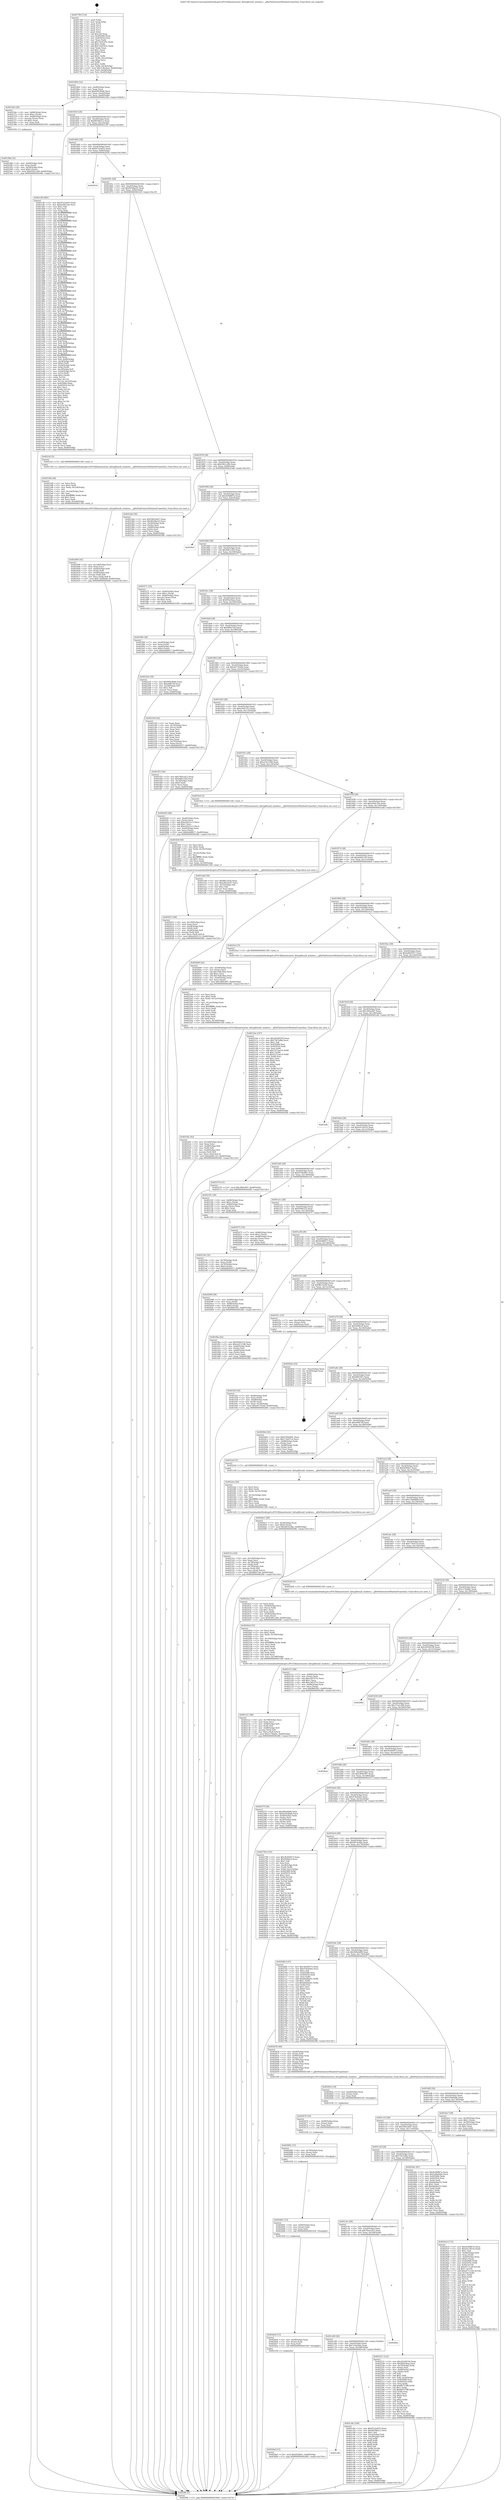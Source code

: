 digraph "0x401790" {
  label = "0x401790 (/mnt/c/Users/mathe/Desktop/tcc/POCII/binaries/extr_kittyglfwnull_window.c__glfwPlatformGetWindowFrameSize_Final-ollvm.out::main(0))"
  labelloc = "t"
  node[shape=record]

  Entry [label="",width=0.3,height=0.3,shape=circle,fillcolor=black,style=filled]
  "0x401804" [label="{
     0x401804 [32]\l
     | [instrs]\l
     &nbsp;&nbsp;0x401804 \<+6\>: mov -0xd0(%rbp),%eax\l
     &nbsp;&nbsp;0x40180a \<+2\>: mov %eax,%ecx\l
     &nbsp;&nbsp;0x40180c \<+6\>: sub $0x809c9946,%ecx\l
     &nbsp;&nbsp;0x401812 \<+6\>: mov %eax,-0xe4(%rbp)\l
     &nbsp;&nbsp;0x401818 \<+6\>: mov %ecx,-0xe8(%rbp)\l
     &nbsp;&nbsp;0x40181e \<+6\>: je 000000000040236e \<main+0xbde\>\l
  }"]
  "0x40236e" [label="{
     0x40236e [29]\l
     | [instrs]\l
     &nbsp;&nbsp;0x40236e \<+4\>: mov -0x68(%rbp),%rax\l
     &nbsp;&nbsp;0x402372 \<+6\>: movl $0x1,(%rax)\l
     &nbsp;&nbsp;0x402378 \<+4\>: mov -0x68(%rbp),%rax\l
     &nbsp;&nbsp;0x40237c \<+3\>: movslq (%rax),%rax\l
     &nbsp;&nbsp;0x40237f \<+4\>: shl $0x2,%rax\l
     &nbsp;&nbsp;0x402383 \<+3\>: mov %rax,%rdi\l
     &nbsp;&nbsp;0x402386 \<+5\>: call 0000000000401050 \<malloc@plt\>\l
     | [calls]\l
     &nbsp;&nbsp;0x401050 \{1\} (unknown)\l
  }"]
  "0x401824" [label="{
     0x401824 [28]\l
     | [instrs]\l
     &nbsp;&nbsp;0x401824 \<+5\>: jmp 0000000000401829 \<main+0x99\>\l
     &nbsp;&nbsp;0x401829 \<+6\>: mov -0xe4(%rbp),%eax\l
     &nbsp;&nbsp;0x40182f \<+5\>: sub $0x86548a12,%eax\l
     &nbsp;&nbsp;0x401834 \<+6\>: mov %eax,-0xec(%rbp)\l
     &nbsp;&nbsp;0x40183a \<+6\>: je 0000000000401cf8 \<main+0x568\>\l
  }"]
  Exit [label="",width=0.3,height=0.3,shape=circle,fillcolor=black,style=filled,peripheries=2]
  "0x401cf8" [label="{
     0x401cf8 [485]\l
     | [instrs]\l
     &nbsp;&nbsp;0x401cf8 \<+5\>: mov $0x87a2e835,%eax\l
     &nbsp;&nbsp;0x401cfd \<+5\>: mov $0xa504c1be,%ecx\l
     &nbsp;&nbsp;0x401d02 \<+2\>: mov $0x1,%dl\l
     &nbsp;&nbsp;0x401d04 \<+2\>: xor %esi,%esi\l
     &nbsp;&nbsp;0x401d06 \<+3\>: mov %rsp,%rdi\l
     &nbsp;&nbsp;0x401d09 \<+4\>: add $0xfffffffffffffff0,%rdi\l
     &nbsp;&nbsp;0x401d0d \<+3\>: mov %rdi,%rsp\l
     &nbsp;&nbsp;0x401d10 \<+7\>: mov %rdi,-0xc8(%rbp)\l
     &nbsp;&nbsp;0x401d17 \<+3\>: mov %rsp,%rdi\l
     &nbsp;&nbsp;0x401d1a \<+4\>: add $0xfffffffffffffff0,%rdi\l
     &nbsp;&nbsp;0x401d1e \<+3\>: mov %rdi,%rsp\l
     &nbsp;&nbsp;0x401d21 \<+3\>: mov %rsp,%r8\l
     &nbsp;&nbsp;0x401d24 \<+4\>: add $0xfffffffffffffff0,%r8\l
     &nbsp;&nbsp;0x401d28 \<+3\>: mov %r8,%rsp\l
     &nbsp;&nbsp;0x401d2b \<+7\>: mov %r8,-0xc0(%rbp)\l
     &nbsp;&nbsp;0x401d32 \<+3\>: mov %rsp,%r8\l
     &nbsp;&nbsp;0x401d35 \<+4\>: add $0xfffffffffffffff0,%r8\l
     &nbsp;&nbsp;0x401d39 \<+3\>: mov %r8,%rsp\l
     &nbsp;&nbsp;0x401d3c \<+7\>: mov %r8,-0xb8(%rbp)\l
     &nbsp;&nbsp;0x401d43 \<+3\>: mov %rsp,%r8\l
     &nbsp;&nbsp;0x401d46 \<+4\>: add $0xfffffffffffffff0,%r8\l
     &nbsp;&nbsp;0x401d4a \<+3\>: mov %r8,%rsp\l
     &nbsp;&nbsp;0x401d4d \<+7\>: mov %r8,-0xb0(%rbp)\l
     &nbsp;&nbsp;0x401d54 \<+3\>: mov %rsp,%r8\l
     &nbsp;&nbsp;0x401d57 \<+4\>: add $0xfffffffffffffff0,%r8\l
     &nbsp;&nbsp;0x401d5b \<+3\>: mov %r8,%rsp\l
     &nbsp;&nbsp;0x401d5e \<+7\>: mov %r8,-0xa8(%rbp)\l
     &nbsp;&nbsp;0x401d65 \<+3\>: mov %rsp,%r8\l
     &nbsp;&nbsp;0x401d68 \<+4\>: add $0xfffffffffffffff0,%r8\l
     &nbsp;&nbsp;0x401d6c \<+3\>: mov %r8,%rsp\l
     &nbsp;&nbsp;0x401d6f \<+7\>: mov %r8,-0xa0(%rbp)\l
     &nbsp;&nbsp;0x401d76 \<+3\>: mov %rsp,%r8\l
     &nbsp;&nbsp;0x401d79 \<+4\>: add $0xfffffffffffffff0,%r8\l
     &nbsp;&nbsp;0x401d7d \<+3\>: mov %r8,%rsp\l
     &nbsp;&nbsp;0x401d80 \<+7\>: mov %r8,-0x98(%rbp)\l
     &nbsp;&nbsp;0x401d87 \<+3\>: mov %rsp,%r8\l
     &nbsp;&nbsp;0x401d8a \<+4\>: add $0xfffffffffffffff0,%r8\l
     &nbsp;&nbsp;0x401d8e \<+3\>: mov %r8,%rsp\l
     &nbsp;&nbsp;0x401d91 \<+7\>: mov %r8,-0x90(%rbp)\l
     &nbsp;&nbsp;0x401d98 \<+3\>: mov %rsp,%r8\l
     &nbsp;&nbsp;0x401d9b \<+4\>: add $0xfffffffffffffff0,%r8\l
     &nbsp;&nbsp;0x401d9f \<+3\>: mov %r8,%rsp\l
     &nbsp;&nbsp;0x401da2 \<+7\>: mov %r8,-0x88(%rbp)\l
     &nbsp;&nbsp;0x401da9 \<+3\>: mov %rsp,%r8\l
     &nbsp;&nbsp;0x401dac \<+4\>: add $0xfffffffffffffff0,%r8\l
     &nbsp;&nbsp;0x401db0 \<+3\>: mov %r8,%rsp\l
     &nbsp;&nbsp;0x401db3 \<+4\>: mov %r8,-0x80(%rbp)\l
     &nbsp;&nbsp;0x401db7 \<+3\>: mov %rsp,%r8\l
     &nbsp;&nbsp;0x401dba \<+4\>: add $0xfffffffffffffff0,%r8\l
     &nbsp;&nbsp;0x401dbe \<+3\>: mov %r8,%rsp\l
     &nbsp;&nbsp;0x401dc1 \<+4\>: mov %r8,-0x78(%rbp)\l
     &nbsp;&nbsp;0x401dc5 \<+3\>: mov %rsp,%r8\l
     &nbsp;&nbsp;0x401dc8 \<+4\>: add $0xfffffffffffffff0,%r8\l
     &nbsp;&nbsp;0x401dcc \<+3\>: mov %r8,%rsp\l
     &nbsp;&nbsp;0x401dcf \<+4\>: mov %r8,-0x70(%rbp)\l
     &nbsp;&nbsp;0x401dd3 \<+3\>: mov %rsp,%r8\l
     &nbsp;&nbsp;0x401dd6 \<+4\>: add $0xfffffffffffffff0,%r8\l
     &nbsp;&nbsp;0x401dda \<+3\>: mov %r8,%rsp\l
     &nbsp;&nbsp;0x401ddd \<+4\>: mov %r8,-0x68(%rbp)\l
     &nbsp;&nbsp;0x401de1 \<+3\>: mov %rsp,%r8\l
     &nbsp;&nbsp;0x401de4 \<+4\>: add $0xfffffffffffffff0,%r8\l
     &nbsp;&nbsp;0x401de8 \<+3\>: mov %r8,%rsp\l
     &nbsp;&nbsp;0x401deb \<+4\>: mov %r8,-0x60(%rbp)\l
     &nbsp;&nbsp;0x401def \<+3\>: mov %rsp,%r8\l
     &nbsp;&nbsp;0x401df2 \<+4\>: add $0xfffffffffffffff0,%r8\l
     &nbsp;&nbsp;0x401df6 \<+3\>: mov %r8,%rsp\l
     &nbsp;&nbsp;0x401df9 \<+4\>: mov %r8,-0x58(%rbp)\l
     &nbsp;&nbsp;0x401dfd \<+3\>: mov %rsp,%r8\l
     &nbsp;&nbsp;0x401e00 \<+4\>: add $0xfffffffffffffff0,%r8\l
     &nbsp;&nbsp;0x401e04 \<+3\>: mov %r8,%rsp\l
     &nbsp;&nbsp;0x401e07 \<+4\>: mov %r8,-0x50(%rbp)\l
     &nbsp;&nbsp;0x401e0b \<+3\>: mov %rsp,%r8\l
     &nbsp;&nbsp;0x401e0e \<+4\>: add $0xfffffffffffffff0,%r8\l
     &nbsp;&nbsp;0x401e12 \<+3\>: mov %r8,%rsp\l
     &nbsp;&nbsp;0x401e15 \<+4\>: mov %r8,-0x48(%rbp)\l
     &nbsp;&nbsp;0x401e19 \<+3\>: mov %rsp,%r8\l
     &nbsp;&nbsp;0x401e1c \<+4\>: add $0xfffffffffffffff0,%r8\l
     &nbsp;&nbsp;0x401e20 \<+3\>: mov %r8,%rsp\l
     &nbsp;&nbsp;0x401e23 \<+4\>: mov %r8,-0x40(%rbp)\l
     &nbsp;&nbsp;0x401e27 \<+7\>: mov -0xc8(%rbp),%r8\l
     &nbsp;&nbsp;0x401e2e \<+7\>: movl $0x0,(%r8)\l
     &nbsp;&nbsp;0x401e35 \<+7\>: mov -0xd4(%rbp),%r9d\l
     &nbsp;&nbsp;0x401e3c \<+3\>: mov %r9d,(%rdi)\l
     &nbsp;&nbsp;0x401e3f \<+7\>: mov -0xc0(%rbp),%r8\l
     &nbsp;&nbsp;0x401e46 \<+7\>: mov -0xe0(%rbp),%r10\l
     &nbsp;&nbsp;0x401e4d \<+3\>: mov %r10,(%r8)\l
     &nbsp;&nbsp;0x401e50 \<+3\>: cmpl $0x2,(%rdi)\l
     &nbsp;&nbsp;0x401e53 \<+4\>: setne %r11b\l
     &nbsp;&nbsp;0x401e57 \<+4\>: and $0x1,%r11b\l
     &nbsp;&nbsp;0x401e5b \<+4\>: mov %r11b,-0x35(%rbp)\l
     &nbsp;&nbsp;0x401e5f \<+7\>: mov 0x405068,%ebx\l
     &nbsp;&nbsp;0x401e66 \<+8\>: mov 0x405054,%r14d\l
     &nbsp;&nbsp;0x401e6e \<+3\>: sub $0x1,%esi\l
     &nbsp;&nbsp;0x401e71 \<+3\>: mov %ebx,%r15d\l
     &nbsp;&nbsp;0x401e74 \<+3\>: add %esi,%r15d\l
     &nbsp;&nbsp;0x401e77 \<+4\>: imul %r15d,%ebx\l
     &nbsp;&nbsp;0x401e7b \<+3\>: and $0x1,%ebx\l
     &nbsp;&nbsp;0x401e7e \<+3\>: cmp $0x0,%ebx\l
     &nbsp;&nbsp;0x401e81 \<+4\>: sete %r11b\l
     &nbsp;&nbsp;0x401e85 \<+4\>: cmp $0xa,%r14d\l
     &nbsp;&nbsp;0x401e89 \<+4\>: setl %r12b\l
     &nbsp;&nbsp;0x401e8d \<+3\>: mov %r11b,%r13b\l
     &nbsp;&nbsp;0x401e90 \<+4\>: xor $0xff,%r13b\l
     &nbsp;&nbsp;0x401e94 \<+3\>: mov %r12b,%sil\l
     &nbsp;&nbsp;0x401e97 \<+4\>: xor $0xff,%sil\l
     &nbsp;&nbsp;0x401e9b \<+3\>: xor $0x1,%dl\l
     &nbsp;&nbsp;0x401e9e \<+3\>: mov %r13b,%dil\l
     &nbsp;&nbsp;0x401ea1 \<+4\>: and $0xff,%dil\l
     &nbsp;&nbsp;0x401ea5 \<+3\>: and %dl,%r11b\l
     &nbsp;&nbsp;0x401ea8 \<+3\>: mov %sil,%r8b\l
     &nbsp;&nbsp;0x401eab \<+4\>: and $0xff,%r8b\l
     &nbsp;&nbsp;0x401eaf \<+3\>: and %dl,%r12b\l
     &nbsp;&nbsp;0x401eb2 \<+3\>: or %r11b,%dil\l
     &nbsp;&nbsp;0x401eb5 \<+3\>: or %r12b,%r8b\l
     &nbsp;&nbsp;0x401eb8 \<+3\>: xor %r8b,%dil\l
     &nbsp;&nbsp;0x401ebb \<+3\>: or %sil,%r13b\l
     &nbsp;&nbsp;0x401ebe \<+4\>: xor $0xff,%r13b\l
     &nbsp;&nbsp;0x401ec2 \<+3\>: or $0x1,%dl\l
     &nbsp;&nbsp;0x401ec5 \<+3\>: and %dl,%r13b\l
     &nbsp;&nbsp;0x401ec8 \<+3\>: or %r13b,%dil\l
     &nbsp;&nbsp;0x401ecb \<+4\>: test $0x1,%dil\l
     &nbsp;&nbsp;0x401ecf \<+3\>: cmovne %ecx,%eax\l
     &nbsp;&nbsp;0x401ed2 \<+6\>: mov %eax,-0xd0(%rbp)\l
     &nbsp;&nbsp;0x401ed8 \<+5\>: jmp 00000000004028fc \<main+0x116c\>\l
  }"]
  "0x401840" [label="{
     0x401840 [28]\l
     | [instrs]\l
     &nbsp;&nbsp;0x401840 \<+5\>: jmp 0000000000401845 \<main+0xb5\>\l
     &nbsp;&nbsp;0x401845 \<+6\>: mov -0xe4(%rbp),%eax\l
     &nbsp;&nbsp;0x40184b \<+5\>: sub $0x87a2e835,%eax\l
     &nbsp;&nbsp;0x401850 \<+6\>: mov %eax,-0xf0(%rbp)\l
     &nbsp;&nbsp;0x401856 \<+6\>: je 000000000040283d \<main+0x10ad\>\l
  }"]
  "0x4026af" [label="{
     0x4026af [15]\l
     | [instrs]\l
     &nbsp;&nbsp;0x4026af \<+10\>: movl $0xf4289e1,-0xd0(%rbp)\l
     &nbsp;&nbsp;0x4026b9 \<+5\>: jmp 00000000004028fc \<main+0x116c\>\l
  }"]
  "0x40283d" [label="{
     0x40283d\l
  }", style=dashed]
  "0x40185c" [label="{
     0x40185c [28]\l
     | [instrs]\l
     &nbsp;&nbsp;0x40185c \<+5\>: jmp 0000000000401861 \<main+0xd1\>\l
     &nbsp;&nbsp;0x401861 \<+6\>: mov -0xe4(%rbp),%eax\l
     &nbsp;&nbsp;0x401867 \<+5\>: sub $0x903dbc03,%eax\l
     &nbsp;&nbsp;0x40186c \<+6\>: mov %eax,-0xf4(%rbp)\l
     &nbsp;&nbsp;0x401872 \<+6\>: je 00000000004023cf \<main+0xc3f\>\l
  }"]
  "0x4026a0" [label="{
     0x4026a0 [15]\l
     | [instrs]\l
     &nbsp;&nbsp;0x4026a0 \<+4\>: mov -0x48(%rbp),%rax\l
     &nbsp;&nbsp;0x4026a4 \<+3\>: mov (%rax),%rax\l
     &nbsp;&nbsp;0x4026a7 \<+3\>: mov %rax,%rdi\l
     &nbsp;&nbsp;0x4026aa \<+5\>: call 0000000000401030 \<free@plt\>\l
     | [calls]\l
     &nbsp;&nbsp;0x401030 \{1\} (unknown)\l
  }"]
  "0x4023cf" [label="{
     0x4023cf [5]\l
     | [instrs]\l
     &nbsp;&nbsp;0x4023cf \<+5\>: call 0000000000401160 \<next_i\>\l
     | [calls]\l
     &nbsp;&nbsp;0x401160 \{1\} (/mnt/c/Users/mathe/Desktop/tcc/POCII/binaries/extr_kittyglfwnull_window.c__glfwPlatformGetWindowFrameSize_Final-ollvm.out::next_i)\l
  }"]
  "0x401878" [label="{
     0x401878 [28]\l
     | [instrs]\l
     &nbsp;&nbsp;0x401878 \<+5\>: jmp 000000000040187d \<main+0xed\>\l
     &nbsp;&nbsp;0x40187d \<+6\>: mov -0xe4(%rbp),%eax\l
     &nbsp;&nbsp;0x401883 \<+5\>: sub $0x9381cc86,%eax\l
     &nbsp;&nbsp;0x401888 \<+6\>: mov %eax,-0xf8(%rbp)\l
     &nbsp;&nbsp;0x40188e \<+6\>: je 00000000004023ab \<main+0xc1b\>\l
  }"]
  "0x402691" [label="{
     0x402691 [15]\l
     | [instrs]\l
     &nbsp;&nbsp;0x402691 \<+4\>: mov -0x60(%rbp),%rax\l
     &nbsp;&nbsp;0x402695 \<+3\>: mov (%rax),%rax\l
     &nbsp;&nbsp;0x402698 \<+3\>: mov %rax,%rdi\l
     &nbsp;&nbsp;0x40269b \<+5\>: call 0000000000401030 \<free@plt\>\l
     | [calls]\l
     &nbsp;&nbsp;0x401030 \{1\} (unknown)\l
  }"]
  "0x4023ab" [label="{
     0x4023ab [36]\l
     | [instrs]\l
     &nbsp;&nbsp;0x4023ab \<+5\>: mov $0x58d1de07,%eax\l
     &nbsp;&nbsp;0x4023b0 \<+5\>: mov $0x903dbc03,%ecx\l
     &nbsp;&nbsp;0x4023b5 \<+4\>: mov -0x58(%rbp),%rdx\l
     &nbsp;&nbsp;0x4023b9 \<+2\>: mov (%rdx),%esi\l
     &nbsp;&nbsp;0x4023bb \<+4\>: mov -0x68(%rbp),%rdx\l
     &nbsp;&nbsp;0x4023bf \<+2\>: cmp (%rdx),%esi\l
     &nbsp;&nbsp;0x4023c1 \<+3\>: cmovl %ecx,%eax\l
     &nbsp;&nbsp;0x4023c4 \<+6\>: mov %eax,-0xd0(%rbp)\l
     &nbsp;&nbsp;0x4023ca \<+5\>: jmp 00000000004028fc \<main+0x116c\>\l
  }"]
  "0x401894" [label="{
     0x401894 [28]\l
     | [instrs]\l
     &nbsp;&nbsp;0x401894 \<+5\>: jmp 0000000000401899 \<main+0x109\>\l
     &nbsp;&nbsp;0x401899 \<+6\>: mov -0xe4(%rbp),%eax\l
     &nbsp;&nbsp;0x40189f \<+5\>: sub $0x9c96887a,%eax\l
     &nbsp;&nbsp;0x4018a4 \<+6\>: mov %eax,-0xfc(%rbp)\l
     &nbsp;&nbsp;0x4018aa \<+6\>: je 00000000004028a7 \<main+0x1117\>\l
  }"]
  "0x402682" [label="{
     0x402682 [15]\l
     | [instrs]\l
     &nbsp;&nbsp;0x402682 \<+4\>: mov -0x78(%rbp),%rax\l
     &nbsp;&nbsp;0x402686 \<+3\>: mov (%rax),%rax\l
     &nbsp;&nbsp;0x402689 \<+3\>: mov %rax,%rdi\l
     &nbsp;&nbsp;0x40268c \<+5\>: call 0000000000401030 \<free@plt\>\l
     | [calls]\l
     &nbsp;&nbsp;0x401030 \{1\} (unknown)\l
  }"]
  "0x4028a7" [label="{
     0x4028a7\l
  }", style=dashed]
  "0x4018b0" [label="{
     0x4018b0 [28]\l
     | [instrs]\l
     &nbsp;&nbsp;0x4018b0 \<+5\>: jmp 00000000004018b5 \<main+0x125\>\l
     &nbsp;&nbsp;0x4018b5 \<+6\>: mov -0xe4(%rbp),%eax\l
     &nbsp;&nbsp;0x4018bb \<+5\>: sub $0x9db1cf20,%eax\l
     &nbsp;&nbsp;0x4018c0 \<+6\>: mov %eax,-0x100(%rbp)\l
     &nbsp;&nbsp;0x4018c6 \<+6\>: je 0000000000401f71 \<main+0x7e1\>\l
  }"]
  "0x402670" [label="{
     0x402670 [18]\l
     | [instrs]\l
     &nbsp;&nbsp;0x402670 \<+7\>: mov -0x90(%rbp),%rax\l
     &nbsp;&nbsp;0x402677 \<+3\>: mov (%rax),%rax\l
     &nbsp;&nbsp;0x40267a \<+3\>: mov %rax,%rdi\l
     &nbsp;&nbsp;0x40267d \<+5\>: call 0000000000401030 \<free@plt\>\l
     | [calls]\l
     &nbsp;&nbsp;0x401030 \{1\} (unknown)\l
  }"]
  "0x401f71" [label="{
     0x401f71 [35]\l
     | [instrs]\l
     &nbsp;&nbsp;0x401f71 \<+7\>: mov -0xb0(%rbp),%rax\l
     &nbsp;&nbsp;0x401f78 \<+6\>: movl $0x1,(%rax)\l
     &nbsp;&nbsp;0x401f7e \<+7\>: mov -0xb0(%rbp),%rax\l
     &nbsp;&nbsp;0x401f85 \<+3\>: movslq (%rax),%rax\l
     &nbsp;&nbsp;0x401f88 \<+4\>: shl $0x2,%rax\l
     &nbsp;&nbsp;0x401f8c \<+3\>: mov %rax,%rdi\l
     &nbsp;&nbsp;0x401f8f \<+5\>: call 0000000000401050 \<malloc@plt\>\l
     | [calls]\l
     &nbsp;&nbsp;0x401050 \{1\} (unknown)\l
  }"]
  "0x4018cc" [label="{
     0x4018cc [28]\l
     | [instrs]\l
     &nbsp;&nbsp;0x4018cc \<+5\>: jmp 00000000004018d1 \<main+0x141\>\l
     &nbsp;&nbsp;0x4018d1 \<+6\>: mov -0xe4(%rbp),%eax\l
     &nbsp;&nbsp;0x4018d7 \<+5\>: sub $0x9f2b3baa,%eax\l
     &nbsp;&nbsp;0x4018dc \<+6\>: mov %eax,-0x104(%rbp)\l
     &nbsp;&nbsp;0x4018e2 \<+6\>: je 00000000004022cb \<main+0xb3b\>\l
  }"]
  "0x40265e" [label="{
     0x40265e [18]\l
     | [instrs]\l
     &nbsp;&nbsp;0x40265e \<+7\>: mov -0xa8(%rbp),%rax\l
     &nbsp;&nbsp;0x402665 \<+3\>: mov (%rax),%rax\l
     &nbsp;&nbsp;0x402668 \<+3\>: mov %rax,%rdi\l
     &nbsp;&nbsp;0x40266b \<+5\>: call 0000000000401030 \<free@plt\>\l
     | [calls]\l
     &nbsp;&nbsp;0x401030 \{1\} (unknown)\l
  }"]
  "0x4022cb" [label="{
     0x4022cb [30]\l
     | [instrs]\l
     &nbsp;&nbsp;0x4022cb \<+5\>: mov $0x809c9946,%eax\l
     &nbsp;&nbsp;0x4022d0 \<+5\>: mov $0xa08670f,%ecx\l
     &nbsp;&nbsp;0x4022d5 \<+3\>: mov -0x2d(%rbp),%dl\l
     &nbsp;&nbsp;0x4022d8 \<+3\>: test $0x1,%dl\l
     &nbsp;&nbsp;0x4022db \<+3\>: cmovne %ecx,%eax\l
     &nbsp;&nbsp;0x4022de \<+6\>: mov %eax,-0xd0(%rbp)\l
     &nbsp;&nbsp;0x4022e4 \<+5\>: jmp 00000000004028fc \<main+0x116c\>\l
  }"]
  "0x4018e8" [label="{
     0x4018e8 [28]\l
     | [instrs]\l
     &nbsp;&nbsp;0x4018e8 \<+5\>: jmp 00000000004018ed \<main+0x15d\>\l
     &nbsp;&nbsp;0x4018ed \<+6\>: mov -0xe4(%rbp),%eax\l
     &nbsp;&nbsp;0x4018f3 \<+5\>: sub $0x9ffa57ad,%eax\l
     &nbsp;&nbsp;0x4018f8 \<+6\>: mov %eax,-0x108(%rbp)\l
     &nbsp;&nbsp;0x4018fe \<+6\>: je 0000000000402344 \<main+0xbb4\>\l
  }"]
  "0x4025dc" [label="{
     0x4025dc [42]\l
     | [instrs]\l
     &nbsp;&nbsp;0x4025dc \<+6\>: mov -0x1b0(%rbp),%ecx\l
     &nbsp;&nbsp;0x4025e2 \<+3\>: imul %eax,%ecx\l
     &nbsp;&nbsp;0x4025e5 \<+4\>: mov -0x48(%rbp),%r8\l
     &nbsp;&nbsp;0x4025e9 \<+3\>: mov (%r8),%r8\l
     &nbsp;&nbsp;0x4025ec \<+4\>: mov -0x40(%rbp),%r9\l
     &nbsp;&nbsp;0x4025f0 \<+3\>: movslq (%r9),%r9\l
     &nbsp;&nbsp;0x4025f3 \<+4\>: mov %ecx,(%r8,%r9,4)\l
     &nbsp;&nbsp;0x4025f7 \<+10\>: movl $0xab4811d3,-0xd0(%rbp)\l
     &nbsp;&nbsp;0x402601 \<+5\>: jmp 00000000004028fc \<main+0x116c\>\l
  }"]
  "0x402344" [label="{
     0x402344 [42]\l
     | [instrs]\l
     &nbsp;&nbsp;0x402344 \<+2\>: xor %eax,%eax\l
     &nbsp;&nbsp;0x402346 \<+4\>: mov -0x70(%rbp),%rcx\l
     &nbsp;&nbsp;0x40234a \<+2\>: mov (%rcx),%edx\l
     &nbsp;&nbsp;0x40234c \<+2\>: mov %eax,%esi\l
     &nbsp;&nbsp;0x40234e \<+2\>: sub %edx,%esi\l
     &nbsp;&nbsp;0x402350 \<+2\>: mov %eax,%edx\l
     &nbsp;&nbsp;0x402352 \<+3\>: sub $0x1,%edx\l
     &nbsp;&nbsp;0x402355 \<+2\>: add %edx,%esi\l
     &nbsp;&nbsp;0x402357 \<+2\>: sub %esi,%eax\l
     &nbsp;&nbsp;0x402359 \<+4\>: mov -0x70(%rbp),%rcx\l
     &nbsp;&nbsp;0x40235d \<+2\>: mov %eax,(%rcx)\l
     &nbsp;&nbsp;0x40235f \<+10\>: movl $0xbd645d17,-0xd0(%rbp)\l
     &nbsp;&nbsp;0x402369 \<+5\>: jmp 00000000004028fc \<main+0x116c\>\l
  }"]
  "0x401904" [label="{
     0x401904 [28]\l
     | [instrs]\l
     &nbsp;&nbsp;0x401904 \<+5\>: jmp 0000000000401909 \<main+0x179\>\l
     &nbsp;&nbsp;0x401909 \<+6\>: mov -0xe4(%rbp),%eax\l
     &nbsp;&nbsp;0x40190f \<+5\>: sub $0xa01702d4,%eax\l
     &nbsp;&nbsp;0x401914 \<+6\>: mov %eax,-0x10c(%rbp)\l
     &nbsp;&nbsp;0x40191a \<+6\>: je 0000000000401f53 \<main+0x7c3\>\l
  }"]
  "0x4025a8" [label="{
     0x4025a8 [52]\l
     | [instrs]\l
     &nbsp;&nbsp;0x4025a8 \<+2\>: xor %ecx,%ecx\l
     &nbsp;&nbsp;0x4025aa \<+5\>: mov $0x2,%edx\l
     &nbsp;&nbsp;0x4025af \<+6\>: mov %edx,-0x1ac(%rbp)\l
     &nbsp;&nbsp;0x4025b5 \<+1\>: cltd\l
     &nbsp;&nbsp;0x4025b6 \<+6\>: mov -0x1ac(%rbp),%esi\l
     &nbsp;&nbsp;0x4025bc \<+2\>: idiv %esi\l
     &nbsp;&nbsp;0x4025be \<+6\>: imul $0xfffffffe,%edx,%edx\l
     &nbsp;&nbsp;0x4025c4 \<+2\>: mov %ecx,%edi\l
     &nbsp;&nbsp;0x4025c6 \<+2\>: sub %edx,%edi\l
     &nbsp;&nbsp;0x4025c8 \<+2\>: mov %ecx,%edx\l
     &nbsp;&nbsp;0x4025ca \<+3\>: sub $0x1,%edx\l
     &nbsp;&nbsp;0x4025cd \<+2\>: add %edx,%edi\l
     &nbsp;&nbsp;0x4025cf \<+2\>: sub %edi,%ecx\l
     &nbsp;&nbsp;0x4025d1 \<+6\>: mov %ecx,-0x1b0(%rbp)\l
     &nbsp;&nbsp;0x4025d7 \<+5\>: call 0000000000401160 \<next_i\>\l
     | [calls]\l
     &nbsp;&nbsp;0x401160 \{1\} (/mnt/c/Users/mathe/Desktop/tcc/POCII/binaries/extr_kittyglfwnull_window.c__glfwPlatformGetWindowFrameSize_Final-ollvm.out::next_i)\l
  }"]
  "0x401f53" [label="{
     0x401f53 [30]\l
     | [instrs]\l
     &nbsp;&nbsp;0x401f53 \<+5\>: mov $0x79eecd12,%eax\l
     &nbsp;&nbsp;0x401f58 \<+5\>: mov $0x9db1cf20,%ecx\l
     &nbsp;&nbsp;0x401f5d \<+3\>: mov -0x34(%rbp),%edx\l
     &nbsp;&nbsp;0x401f60 \<+3\>: cmp $0x0,%edx\l
     &nbsp;&nbsp;0x401f63 \<+3\>: cmove %ecx,%eax\l
     &nbsp;&nbsp;0x401f66 \<+6\>: mov %eax,-0xd0(%rbp)\l
     &nbsp;&nbsp;0x401f6c \<+5\>: jmp 00000000004028fc \<main+0x116c\>\l
  }"]
  "0x401920" [label="{
     0x401920 [28]\l
     | [instrs]\l
     &nbsp;&nbsp;0x401920 \<+5\>: jmp 0000000000401925 \<main+0x195\>\l
     &nbsp;&nbsp;0x401925 \<+6\>: mov -0xe4(%rbp),%eax\l
     &nbsp;&nbsp;0x40192b \<+5\>: sub $0xa2041212,%eax\l
     &nbsp;&nbsp;0x401930 \<+6\>: mov %eax,-0x110(%rbp)\l
     &nbsp;&nbsp;0x401936 \<+6\>: je 0000000000402045 \<main+0x8b5\>\l
  }"]
  "0x4024c4" [label="{
     0x4024c4 [172]\l
     | [instrs]\l
     &nbsp;&nbsp;0x4024c4 \<+5\>: mov $0x9c96887a,%ecx\l
     &nbsp;&nbsp;0x4024c9 \<+5\>: mov $0xd3c18e1d,%edx\l
     &nbsp;&nbsp;0x4024ce \<+3\>: mov $0x1,%sil\l
     &nbsp;&nbsp;0x4024d1 \<+4\>: mov -0x48(%rbp),%rdi\l
     &nbsp;&nbsp;0x4024d5 \<+3\>: mov %rax,(%rdi)\l
     &nbsp;&nbsp;0x4024d8 \<+4\>: mov -0x40(%rbp),%rax\l
     &nbsp;&nbsp;0x4024dc \<+6\>: movl $0x0,(%rax)\l
     &nbsp;&nbsp;0x4024e2 \<+8\>: mov 0x405068,%r8d\l
     &nbsp;&nbsp;0x4024ea \<+8\>: mov 0x405054,%r9d\l
     &nbsp;&nbsp;0x4024f2 \<+3\>: mov %r8d,%r10d\l
     &nbsp;&nbsp;0x4024f5 \<+7\>: sub $0xef711ce6,%r10d\l
     &nbsp;&nbsp;0x4024fc \<+4\>: sub $0x1,%r10d\l
     &nbsp;&nbsp;0x402500 \<+7\>: add $0xef711ce6,%r10d\l
     &nbsp;&nbsp;0x402507 \<+4\>: imul %r10d,%r8d\l
     &nbsp;&nbsp;0x40250b \<+4\>: and $0x1,%r8d\l
     &nbsp;&nbsp;0x40250f \<+4\>: cmp $0x0,%r8d\l
     &nbsp;&nbsp;0x402513 \<+4\>: sete %r11b\l
     &nbsp;&nbsp;0x402517 \<+4\>: cmp $0xa,%r9d\l
     &nbsp;&nbsp;0x40251b \<+3\>: setl %bl\l
     &nbsp;&nbsp;0x40251e \<+3\>: mov %r11b,%r14b\l
     &nbsp;&nbsp;0x402521 \<+4\>: xor $0xff,%r14b\l
     &nbsp;&nbsp;0x402525 \<+3\>: mov %bl,%r15b\l
     &nbsp;&nbsp;0x402528 \<+4\>: xor $0xff,%r15b\l
     &nbsp;&nbsp;0x40252c \<+4\>: xor $0x0,%sil\l
     &nbsp;&nbsp;0x402530 \<+3\>: mov %r14b,%r12b\l
     &nbsp;&nbsp;0x402533 \<+4\>: and $0x0,%r12b\l
     &nbsp;&nbsp;0x402537 \<+3\>: and %sil,%r11b\l
     &nbsp;&nbsp;0x40253a \<+3\>: mov %r15b,%r13b\l
     &nbsp;&nbsp;0x40253d \<+4\>: and $0x0,%r13b\l
     &nbsp;&nbsp;0x402541 \<+3\>: and %sil,%bl\l
     &nbsp;&nbsp;0x402544 \<+3\>: or %r11b,%r12b\l
     &nbsp;&nbsp;0x402547 \<+3\>: or %bl,%r13b\l
     &nbsp;&nbsp;0x40254a \<+3\>: xor %r13b,%r12b\l
     &nbsp;&nbsp;0x40254d \<+3\>: or %r15b,%r14b\l
     &nbsp;&nbsp;0x402550 \<+4\>: xor $0xff,%r14b\l
     &nbsp;&nbsp;0x402554 \<+4\>: or $0x0,%sil\l
     &nbsp;&nbsp;0x402558 \<+3\>: and %sil,%r14b\l
     &nbsp;&nbsp;0x40255b \<+3\>: or %r14b,%r12b\l
     &nbsp;&nbsp;0x40255e \<+4\>: test $0x1,%r12b\l
     &nbsp;&nbsp;0x402562 \<+3\>: cmovne %edx,%ecx\l
     &nbsp;&nbsp;0x402565 \<+6\>: mov %ecx,-0xd0(%rbp)\l
     &nbsp;&nbsp;0x40256b \<+5\>: jmp 00000000004028fc \<main+0x116c\>\l
  }"]
  "0x402045" [label="{
     0x402045 [48]\l
     | [instrs]\l
     &nbsp;&nbsp;0x402045 \<+7\>: mov -0xa0(%rbp),%rax\l
     &nbsp;&nbsp;0x40204c \<+2\>: mov (%rax),%ecx\l
     &nbsp;&nbsp;0x40204e \<+6\>: add $0xe2622c13,%ecx\l
     &nbsp;&nbsp;0x402054 \<+3\>: add $0x1,%ecx\l
     &nbsp;&nbsp;0x402057 \<+6\>: sub $0xe2622c13,%ecx\l
     &nbsp;&nbsp;0x40205d \<+7\>: mov -0xa0(%rbp),%rax\l
     &nbsp;&nbsp;0x402064 \<+2\>: mov %ecx,(%rax)\l
     &nbsp;&nbsp;0x402066 \<+10\>: movl $0xfe6d6617,-0xd0(%rbp)\l
     &nbsp;&nbsp;0x402070 \<+5\>: jmp 00000000004028fc \<main+0x116c\>\l
  }"]
  "0x40193c" [label="{
     0x40193c [28]\l
     | [instrs]\l
     &nbsp;&nbsp;0x40193c \<+5\>: jmp 0000000000401941 \<main+0x1b1\>\l
     &nbsp;&nbsp;0x401941 \<+6\>: mov -0xe4(%rbp),%eax\l
     &nbsp;&nbsp;0x401947 \<+5\>: sub $0xa2415348,%eax\l
     &nbsp;&nbsp;0x40194c \<+6\>: mov %eax,-0x114(%rbp)\l
     &nbsp;&nbsp;0x401952 \<+6\>: je 0000000000401fe4 \<main+0x854\>\l
  }"]
  "0x402400" [label="{
     0x402400 [42]\l
     | [instrs]\l
     &nbsp;&nbsp;0x402400 \<+6\>: mov -0x1a8(%rbp),%ecx\l
     &nbsp;&nbsp;0x402406 \<+3\>: imul %eax,%ecx\l
     &nbsp;&nbsp;0x402409 \<+4\>: mov -0x60(%rbp),%rdi\l
     &nbsp;&nbsp;0x40240d \<+3\>: mov (%rdi),%rdi\l
     &nbsp;&nbsp;0x402410 \<+4\>: mov -0x58(%rbp),%r8\l
     &nbsp;&nbsp;0x402414 \<+3\>: movslq (%r8),%r8\l
     &nbsp;&nbsp;0x402417 \<+4\>: mov %ecx,(%rdi,%r8,4)\l
     &nbsp;&nbsp;0x40241b \<+10\>: movl $0x13dd0b48,-0xd0(%rbp)\l
     &nbsp;&nbsp;0x402425 \<+5\>: jmp 00000000004028fc \<main+0x116c\>\l
  }"]
  "0x401fe4" [label="{
     0x401fe4 [5]\l
     | [instrs]\l
     &nbsp;&nbsp;0x401fe4 \<+5\>: call 0000000000401160 \<next_i\>\l
     | [calls]\l
     &nbsp;&nbsp;0x401160 \{1\} (/mnt/c/Users/mathe/Desktop/tcc/POCII/binaries/extr_kittyglfwnull_window.c__glfwPlatformGetWindowFrameSize_Final-ollvm.out::next_i)\l
  }"]
  "0x401958" [label="{
     0x401958 [28]\l
     | [instrs]\l
     &nbsp;&nbsp;0x401958 \<+5\>: jmp 000000000040195d \<main+0x1cd\>\l
     &nbsp;&nbsp;0x40195d \<+6\>: mov -0xe4(%rbp),%eax\l
     &nbsp;&nbsp;0x401963 \<+5\>: sub $0xa504c1be,%eax\l
     &nbsp;&nbsp;0x401968 \<+6\>: mov %eax,-0x118(%rbp)\l
     &nbsp;&nbsp;0x40196e \<+6\>: je 0000000000401edd \<main+0x74d\>\l
  }"]
  "0x4023d4" [label="{
     0x4023d4 [44]\l
     | [instrs]\l
     &nbsp;&nbsp;0x4023d4 \<+2\>: xor %ecx,%ecx\l
     &nbsp;&nbsp;0x4023d6 \<+5\>: mov $0x2,%edx\l
     &nbsp;&nbsp;0x4023db \<+6\>: mov %edx,-0x1a4(%rbp)\l
     &nbsp;&nbsp;0x4023e1 \<+1\>: cltd\l
     &nbsp;&nbsp;0x4023e2 \<+6\>: mov -0x1a4(%rbp),%esi\l
     &nbsp;&nbsp;0x4023e8 \<+2\>: idiv %esi\l
     &nbsp;&nbsp;0x4023ea \<+6\>: imul $0xfffffffe,%edx,%edx\l
     &nbsp;&nbsp;0x4023f0 \<+3\>: sub $0x1,%ecx\l
     &nbsp;&nbsp;0x4023f3 \<+2\>: sub %ecx,%edx\l
     &nbsp;&nbsp;0x4023f5 \<+6\>: mov %edx,-0x1a8(%rbp)\l
     &nbsp;&nbsp;0x4023fb \<+5\>: call 0000000000401160 \<next_i\>\l
     | [calls]\l
     &nbsp;&nbsp;0x401160 \{1\} (/mnt/c/Users/mathe/Desktop/tcc/POCII/binaries/extr_kittyglfwnull_window.c__glfwPlatformGetWindowFrameSize_Final-ollvm.out::next_i)\l
  }"]
  "0x401edd" [label="{
     0x401edd [30]\l
     | [instrs]\l
     &nbsp;&nbsp;0x401edd \<+5\>: mov $0xffb15d3d,%eax\l
     &nbsp;&nbsp;0x401ee2 \<+5\>: mov $0xc0b5a2d7,%ecx\l
     &nbsp;&nbsp;0x401ee7 \<+3\>: mov -0x35(%rbp),%dl\l
     &nbsp;&nbsp;0x401eea \<+3\>: test $0x1,%dl\l
     &nbsp;&nbsp;0x401eed \<+3\>: cmovne %ecx,%eax\l
     &nbsp;&nbsp;0x401ef0 \<+6\>: mov %eax,-0xd0(%rbp)\l
     &nbsp;&nbsp;0x401ef6 \<+5\>: jmp 00000000004028fc \<main+0x116c\>\l
  }"]
  "0x401974" [label="{
     0x401974 [28]\l
     | [instrs]\l
     &nbsp;&nbsp;0x401974 \<+5\>: jmp 0000000000401979 \<main+0x1e9\>\l
     &nbsp;&nbsp;0x401979 \<+6\>: mov -0xe4(%rbp),%eax\l
     &nbsp;&nbsp;0x40197f \<+5\>: sub $0xab4811d3,%eax\l
     &nbsp;&nbsp;0x401984 \<+6\>: mov %eax,-0x11c(%rbp)\l
     &nbsp;&nbsp;0x40198a \<+6\>: je 0000000000402606 \<main+0xe76\>\l
  }"]
  "0x40238b" [label="{
     0x40238b [32]\l
     | [instrs]\l
     &nbsp;&nbsp;0x40238b \<+4\>: mov -0x60(%rbp),%rdi\l
     &nbsp;&nbsp;0x40238f \<+3\>: mov %rax,(%rdi)\l
     &nbsp;&nbsp;0x402392 \<+4\>: mov -0x58(%rbp),%rax\l
     &nbsp;&nbsp;0x402396 \<+6\>: movl $0x0,(%rax)\l
     &nbsp;&nbsp;0x40239c \<+10\>: movl $0x9381cc86,-0xd0(%rbp)\l
     &nbsp;&nbsp;0x4023a6 \<+5\>: jmp 00000000004028fc \<main+0x116c\>\l
  }"]
  "0x402606" [label="{
     0x402606 [42]\l
     | [instrs]\l
     &nbsp;&nbsp;0x402606 \<+4\>: mov -0x40(%rbp),%rax\l
     &nbsp;&nbsp;0x40260a \<+2\>: mov (%rax),%ecx\l
     &nbsp;&nbsp;0x40260c \<+6\>: sub $0x7bde3bae,%ecx\l
     &nbsp;&nbsp;0x402612 \<+3\>: add $0x1,%ecx\l
     &nbsp;&nbsp;0x402615 \<+6\>: add $0x7bde3bae,%ecx\l
     &nbsp;&nbsp;0x40261b \<+4\>: mov -0x40(%rbp),%rax\l
     &nbsp;&nbsp;0x40261f \<+2\>: mov %ecx,(%rax)\l
     &nbsp;&nbsp;0x402621 \<+10\>: movl $0x3f60c997,-0xd0(%rbp)\l
     &nbsp;&nbsp;0x40262b \<+5\>: jmp 00000000004028fc \<main+0x116c\>\l
  }"]
  "0x401990" [label="{
     0x401990 [28]\l
     | [instrs]\l
     &nbsp;&nbsp;0x401990 \<+5\>: jmp 0000000000401995 \<main+0x205\>\l
     &nbsp;&nbsp;0x401995 \<+6\>: mov -0xe4(%rbp),%eax\l
     &nbsp;&nbsp;0x40199b \<+5\>: sub $0xbc92dbd6,%eax\l
     &nbsp;&nbsp;0x4019a0 \<+6\>: mov %eax,-0x120(%rbp)\l
     &nbsp;&nbsp;0x4019a6 \<+6\>: je 00000000004025a3 \<main+0xe13\>\l
  }"]
  "0x40231a" [label="{
     0x40231a [42]\l
     | [instrs]\l
     &nbsp;&nbsp;0x40231a \<+6\>: mov -0x1a0(%rbp),%ecx\l
     &nbsp;&nbsp;0x402320 \<+3\>: imul %eax,%ecx\l
     &nbsp;&nbsp;0x402323 \<+4\>: mov -0x78(%rbp),%rdi\l
     &nbsp;&nbsp;0x402327 \<+3\>: mov (%rdi),%rdi\l
     &nbsp;&nbsp;0x40232a \<+4\>: mov -0x70(%rbp),%r8\l
     &nbsp;&nbsp;0x40232e \<+3\>: movslq (%r8),%r8\l
     &nbsp;&nbsp;0x402331 \<+4\>: mov %ecx,(%rdi,%r8,4)\l
     &nbsp;&nbsp;0x402335 \<+10\>: movl $0x9ffa57ad,-0xd0(%rbp)\l
     &nbsp;&nbsp;0x40233f \<+5\>: jmp 00000000004028fc \<main+0x116c\>\l
  }"]
  "0x4025a3" [label="{
     0x4025a3 [5]\l
     | [instrs]\l
     &nbsp;&nbsp;0x4025a3 \<+5\>: call 0000000000401160 \<next_i\>\l
     | [calls]\l
     &nbsp;&nbsp;0x401160 \{1\} (/mnt/c/Users/mathe/Desktop/tcc/POCII/binaries/extr_kittyglfwnull_window.c__glfwPlatformGetWindowFrameSize_Final-ollvm.out::next_i)\l
  }"]
  "0x4019ac" [label="{
     0x4019ac [28]\l
     | [instrs]\l
     &nbsp;&nbsp;0x4019ac \<+5\>: jmp 00000000004019b1 \<main+0x221\>\l
     &nbsp;&nbsp;0x4019b1 \<+6\>: mov -0xe4(%rbp),%eax\l
     &nbsp;&nbsp;0x4019b7 \<+5\>: sub $0xbd645d17,%eax\l
     &nbsp;&nbsp;0x4019bc \<+6\>: mov %eax,-0x124(%rbp)\l
     &nbsp;&nbsp;0x4019c2 \<+6\>: je 00000000004021be \<main+0xa2e\>\l
  }"]
  "0x4022ee" [label="{
     0x4022ee [44]\l
     | [instrs]\l
     &nbsp;&nbsp;0x4022ee \<+2\>: xor %ecx,%ecx\l
     &nbsp;&nbsp;0x4022f0 \<+5\>: mov $0x2,%edx\l
     &nbsp;&nbsp;0x4022f5 \<+6\>: mov %edx,-0x19c(%rbp)\l
     &nbsp;&nbsp;0x4022fb \<+1\>: cltd\l
     &nbsp;&nbsp;0x4022fc \<+6\>: mov -0x19c(%rbp),%esi\l
     &nbsp;&nbsp;0x402302 \<+2\>: idiv %esi\l
     &nbsp;&nbsp;0x402304 \<+6\>: imul $0xfffffffe,%edx,%edx\l
     &nbsp;&nbsp;0x40230a \<+3\>: sub $0x1,%ecx\l
     &nbsp;&nbsp;0x40230d \<+2\>: sub %ecx,%edx\l
     &nbsp;&nbsp;0x40230f \<+6\>: mov %edx,-0x1a0(%rbp)\l
     &nbsp;&nbsp;0x402315 \<+5\>: call 0000000000401160 \<next_i\>\l
     | [calls]\l
     &nbsp;&nbsp;0x401160 \{1\} (/mnt/c/Users/mathe/Desktop/tcc/POCII/binaries/extr_kittyglfwnull_window.c__glfwPlatformGetWindowFrameSize_Final-ollvm.out::next_i)\l
  }"]
  "0x4021be" [label="{
     0x4021be [147]\l
     | [instrs]\l
     &nbsp;&nbsp;0x4021be \<+5\>: mov $0x28180558,%eax\l
     &nbsp;&nbsp;0x4021c3 \<+5\>: mov $0x7567ef8a,%ecx\l
     &nbsp;&nbsp;0x4021c8 \<+2\>: mov $0x1,%dl\l
     &nbsp;&nbsp;0x4021ca \<+7\>: mov 0x405068,%esi\l
     &nbsp;&nbsp;0x4021d1 \<+7\>: mov 0x405054,%edi\l
     &nbsp;&nbsp;0x4021d8 \<+3\>: mov %esi,%r8d\l
     &nbsp;&nbsp;0x4021db \<+7\>: add $0x5215aa14,%r8d\l
     &nbsp;&nbsp;0x4021e2 \<+4\>: sub $0x1,%r8d\l
     &nbsp;&nbsp;0x4021e6 \<+7\>: sub $0x5215aa14,%r8d\l
     &nbsp;&nbsp;0x4021ed \<+4\>: imul %r8d,%esi\l
     &nbsp;&nbsp;0x4021f1 \<+3\>: and $0x1,%esi\l
     &nbsp;&nbsp;0x4021f4 \<+3\>: cmp $0x0,%esi\l
     &nbsp;&nbsp;0x4021f7 \<+4\>: sete %r9b\l
     &nbsp;&nbsp;0x4021fb \<+3\>: cmp $0xa,%edi\l
     &nbsp;&nbsp;0x4021fe \<+4\>: setl %r10b\l
     &nbsp;&nbsp;0x402202 \<+3\>: mov %r9b,%r11b\l
     &nbsp;&nbsp;0x402205 \<+4\>: xor $0xff,%r11b\l
     &nbsp;&nbsp;0x402209 \<+3\>: mov %r10b,%bl\l
     &nbsp;&nbsp;0x40220c \<+3\>: xor $0xff,%bl\l
     &nbsp;&nbsp;0x40220f \<+3\>: xor $0x1,%dl\l
     &nbsp;&nbsp;0x402212 \<+3\>: mov %r11b,%r14b\l
     &nbsp;&nbsp;0x402215 \<+4\>: and $0xff,%r14b\l
     &nbsp;&nbsp;0x402219 \<+3\>: and %dl,%r9b\l
     &nbsp;&nbsp;0x40221c \<+3\>: mov %bl,%r15b\l
     &nbsp;&nbsp;0x40221f \<+4\>: and $0xff,%r15b\l
     &nbsp;&nbsp;0x402223 \<+3\>: and %dl,%r10b\l
     &nbsp;&nbsp;0x402226 \<+3\>: or %r9b,%r14b\l
     &nbsp;&nbsp;0x402229 \<+3\>: or %r10b,%r15b\l
     &nbsp;&nbsp;0x40222c \<+3\>: xor %r15b,%r14b\l
     &nbsp;&nbsp;0x40222f \<+3\>: or %bl,%r11b\l
     &nbsp;&nbsp;0x402232 \<+4\>: xor $0xff,%r11b\l
     &nbsp;&nbsp;0x402236 \<+3\>: or $0x1,%dl\l
     &nbsp;&nbsp;0x402239 \<+3\>: and %dl,%r11b\l
     &nbsp;&nbsp;0x40223c \<+3\>: or %r11b,%r14b\l
     &nbsp;&nbsp;0x40223f \<+4\>: test $0x1,%r14b\l
     &nbsp;&nbsp;0x402243 \<+3\>: cmovne %ecx,%eax\l
     &nbsp;&nbsp;0x402246 \<+6\>: mov %eax,-0xd0(%rbp)\l
     &nbsp;&nbsp;0x40224c \<+5\>: jmp 00000000004028fc \<main+0x116c\>\l
  }"]
  "0x4019c8" [label="{
     0x4019c8 [28]\l
     | [instrs]\l
     &nbsp;&nbsp;0x4019c8 \<+5\>: jmp 00000000004019cd \<main+0x23d\>\l
     &nbsp;&nbsp;0x4019cd \<+6\>: mov -0xe4(%rbp),%eax\l
     &nbsp;&nbsp;0x4019d3 \<+5\>: sub $0xc0b5a2d7,%eax\l
     &nbsp;&nbsp;0x4019d8 \<+6\>: mov %eax,-0x128(%rbp)\l
     &nbsp;&nbsp;0x4019de \<+6\>: je 0000000000401efb \<main+0x76b\>\l
  }"]
  "0x40219e" [label="{
     0x40219e [32]\l
     | [instrs]\l
     &nbsp;&nbsp;0x40219e \<+4\>: mov -0x78(%rbp),%rdi\l
     &nbsp;&nbsp;0x4021a2 \<+3\>: mov %rax,(%rdi)\l
     &nbsp;&nbsp;0x4021a5 \<+4\>: mov -0x70(%rbp),%rax\l
     &nbsp;&nbsp;0x4021a9 \<+6\>: movl $0x0,(%rax)\l
     &nbsp;&nbsp;0x4021af \<+10\>: movl $0xbd645d17,-0xd0(%rbp)\l
     &nbsp;&nbsp;0x4021b9 \<+5\>: jmp 00000000004028fc \<main+0x116c\>\l
  }"]
  "0x401efb" [label="{
     0x401efb\l
  }", style=dashed]
  "0x4019e4" [label="{
     0x4019e4 [28]\l
     | [instrs]\l
     &nbsp;&nbsp;0x4019e4 \<+5\>: jmp 00000000004019e9 \<main+0x259\>\l
     &nbsp;&nbsp;0x4019e9 \<+6\>: mov -0xe4(%rbp),%eax\l
     &nbsp;&nbsp;0x4019ef \<+5\>: sub $0xd3c18e1d,%eax\l
     &nbsp;&nbsp;0x4019f4 \<+6\>: mov %eax,-0x12c(%rbp)\l
     &nbsp;&nbsp;0x4019fa \<+6\>: je 0000000000402570 \<main+0xde0\>\l
  }"]
  "0x402121" [label="{
     0x402121 [48]\l
     | [instrs]\l
     &nbsp;&nbsp;0x402121 \<+6\>: mov -0x198(%rbp),%ecx\l
     &nbsp;&nbsp;0x402127 \<+3\>: imul %eax,%ecx\l
     &nbsp;&nbsp;0x40212a \<+7\>: mov -0x90(%rbp),%r8\l
     &nbsp;&nbsp;0x402131 \<+3\>: mov (%r8),%r8\l
     &nbsp;&nbsp;0x402134 \<+7\>: mov -0x88(%rbp),%r9\l
     &nbsp;&nbsp;0x40213b \<+3\>: movslq (%r9),%r9\l
     &nbsp;&nbsp;0x40213e \<+4\>: mov %ecx,(%r8,%r9,4)\l
     &nbsp;&nbsp;0x402142 \<+10\>: movl $0x1e76da6c,-0xd0(%rbp)\l
     &nbsp;&nbsp;0x40214c \<+5\>: jmp 00000000004028fc \<main+0x116c\>\l
  }"]
  "0x402570" [label="{
     0x402570 [15]\l
     | [instrs]\l
     &nbsp;&nbsp;0x402570 \<+10\>: movl $0x3f60c997,-0xd0(%rbp)\l
     &nbsp;&nbsp;0x40257a \<+5\>: jmp 00000000004028fc \<main+0x116c\>\l
  }"]
  "0x401a00" [label="{
     0x401a00 [28]\l
     | [instrs]\l
     &nbsp;&nbsp;0x401a00 \<+5\>: jmp 0000000000401a05 \<main+0x275\>\l
     &nbsp;&nbsp;0x401a05 \<+6\>: mov -0xe4(%rbp),%eax\l
     &nbsp;&nbsp;0x401a0b \<+5\>: sub $0xd794e801,%eax\l
     &nbsp;&nbsp;0x401a10 \<+6\>: mov %eax,-0x130(%rbp)\l
     &nbsp;&nbsp;0x401a16 \<+6\>: je 0000000000402181 \<main+0x9f1\>\l
  }"]
  "0x4020ed" [label="{
     0x4020ed [52]\l
     | [instrs]\l
     &nbsp;&nbsp;0x4020ed \<+2\>: xor %ecx,%ecx\l
     &nbsp;&nbsp;0x4020ef \<+5\>: mov $0x2,%edx\l
     &nbsp;&nbsp;0x4020f4 \<+6\>: mov %edx,-0x194(%rbp)\l
     &nbsp;&nbsp;0x4020fa \<+1\>: cltd\l
     &nbsp;&nbsp;0x4020fb \<+6\>: mov -0x194(%rbp),%esi\l
     &nbsp;&nbsp;0x402101 \<+2\>: idiv %esi\l
     &nbsp;&nbsp;0x402103 \<+6\>: imul $0xfffffffe,%edx,%edx\l
     &nbsp;&nbsp;0x402109 \<+2\>: mov %ecx,%edi\l
     &nbsp;&nbsp;0x40210b \<+2\>: sub %edx,%edi\l
     &nbsp;&nbsp;0x40210d \<+2\>: mov %ecx,%edx\l
     &nbsp;&nbsp;0x40210f \<+3\>: sub $0x1,%edx\l
     &nbsp;&nbsp;0x402112 \<+2\>: add %edx,%edi\l
     &nbsp;&nbsp;0x402114 \<+2\>: sub %edi,%ecx\l
     &nbsp;&nbsp;0x402116 \<+6\>: mov %ecx,-0x198(%rbp)\l
     &nbsp;&nbsp;0x40211c \<+5\>: call 0000000000401160 \<next_i\>\l
     | [calls]\l
     &nbsp;&nbsp;0x401160 \{1\} (/mnt/c/Users/mathe/Desktop/tcc/POCII/binaries/extr_kittyglfwnull_window.c__glfwPlatformGetWindowFrameSize_Final-ollvm.out::next_i)\l
  }"]
  "0x402181" [label="{
     0x402181 [29]\l
     | [instrs]\l
     &nbsp;&nbsp;0x402181 \<+4\>: mov -0x80(%rbp),%rax\l
     &nbsp;&nbsp;0x402185 \<+6\>: movl $0x1,(%rax)\l
     &nbsp;&nbsp;0x40218b \<+4\>: mov -0x80(%rbp),%rax\l
     &nbsp;&nbsp;0x40218f \<+3\>: movslq (%rax),%rax\l
     &nbsp;&nbsp;0x402192 \<+4\>: shl $0x2,%rax\l
     &nbsp;&nbsp;0x402196 \<+3\>: mov %rax,%rdi\l
     &nbsp;&nbsp;0x402199 \<+5\>: call 0000000000401050 \<malloc@plt\>\l
     | [calls]\l
     &nbsp;&nbsp;0x401050 \{1\} (unknown)\l
  }"]
  "0x401a1c" [label="{
     0x401a1c [28]\l
     | [instrs]\l
     &nbsp;&nbsp;0x401a1c \<+5\>: jmp 0000000000401a21 \<main+0x291\>\l
     &nbsp;&nbsp;0x401a21 \<+6\>: mov -0xe4(%rbp),%eax\l
     &nbsp;&nbsp;0x401a27 \<+5\>: sub $0xf56fe532,%eax\l
     &nbsp;&nbsp;0x401a2c \<+6\>: mov %eax,-0x134(%rbp)\l
     &nbsp;&nbsp;0x401a32 \<+6\>: je 0000000000402075 \<main+0x8e5\>\l
  }"]
  "0x402098" [label="{
     0x402098 [38]\l
     | [instrs]\l
     &nbsp;&nbsp;0x402098 \<+7\>: mov -0x90(%rbp),%rdi\l
     &nbsp;&nbsp;0x40209f \<+3\>: mov %rax,(%rdi)\l
     &nbsp;&nbsp;0x4020a2 \<+7\>: mov -0x88(%rbp),%rax\l
     &nbsp;&nbsp;0x4020a9 \<+6\>: movl $0x0,(%rax)\l
     &nbsp;&nbsp;0x4020af \<+10\>: movl $0x8661f61,-0xd0(%rbp)\l
     &nbsp;&nbsp;0x4020b9 \<+5\>: jmp 00000000004028fc \<main+0x116c\>\l
  }"]
  "0x402075" [label="{
     0x402075 [35]\l
     | [instrs]\l
     &nbsp;&nbsp;0x402075 \<+7\>: mov -0x98(%rbp),%rax\l
     &nbsp;&nbsp;0x40207c \<+6\>: movl $0x1,(%rax)\l
     &nbsp;&nbsp;0x402082 \<+7\>: mov -0x98(%rbp),%rax\l
     &nbsp;&nbsp;0x402089 \<+3\>: movslq (%rax),%rax\l
     &nbsp;&nbsp;0x40208c \<+4\>: shl $0x2,%rax\l
     &nbsp;&nbsp;0x402090 \<+3\>: mov %rax,%rdi\l
     &nbsp;&nbsp;0x402093 \<+5\>: call 0000000000401050 \<malloc@plt\>\l
     | [calls]\l
     &nbsp;&nbsp;0x401050 \{1\} (unknown)\l
  }"]
  "0x401a38" [label="{
     0x401a38 [28]\l
     | [instrs]\l
     &nbsp;&nbsp;0x401a38 \<+5\>: jmp 0000000000401a3d \<main+0x2ad\>\l
     &nbsp;&nbsp;0x401a3d \<+6\>: mov -0xe4(%rbp),%eax\l
     &nbsp;&nbsp;0x401a43 \<+5\>: sub $0xfe6d6617,%eax\l
     &nbsp;&nbsp;0x401a48 \<+6\>: mov %eax,-0x138(%rbp)\l
     &nbsp;&nbsp;0x401a4e \<+6\>: je 0000000000401fba \<main+0x82a\>\l
  }"]
  "0x402015" [label="{
     0x402015 [48]\l
     | [instrs]\l
     &nbsp;&nbsp;0x402015 \<+6\>: mov -0x190(%rbp),%ecx\l
     &nbsp;&nbsp;0x40201b \<+3\>: imul %eax,%ecx\l
     &nbsp;&nbsp;0x40201e \<+7\>: mov -0xa8(%rbp),%rdi\l
     &nbsp;&nbsp;0x402025 \<+3\>: mov (%rdi),%rdi\l
     &nbsp;&nbsp;0x402028 \<+7\>: mov -0xa0(%rbp),%r8\l
     &nbsp;&nbsp;0x40202f \<+3\>: movslq (%r8),%r8\l
     &nbsp;&nbsp;0x402032 \<+4\>: mov %ecx,(%rdi,%r8,4)\l
     &nbsp;&nbsp;0x402036 \<+10\>: movl $0xa2041212,-0xd0(%rbp)\l
     &nbsp;&nbsp;0x402040 \<+5\>: jmp 00000000004028fc \<main+0x116c\>\l
  }"]
  "0x401fba" [label="{
     0x401fba [42]\l
     | [instrs]\l
     &nbsp;&nbsp;0x401fba \<+5\>: mov $0xf56fe532,%eax\l
     &nbsp;&nbsp;0x401fbf \<+5\>: mov $0xa2415348,%ecx\l
     &nbsp;&nbsp;0x401fc4 \<+7\>: mov -0xa0(%rbp),%rdx\l
     &nbsp;&nbsp;0x401fcb \<+2\>: mov (%rdx),%esi\l
     &nbsp;&nbsp;0x401fcd \<+7\>: mov -0xb0(%rbp),%rdx\l
     &nbsp;&nbsp;0x401fd4 \<+2\>: cmp (%rdx),%esi\l
     &nbsp;&nbsp;0x401fd6 \<+3\>: cmovl %ecx,%eax\l
     &nbsp;&nbsp;0x401fd9 \<+6\>: mov %eax,-0xd0(%rbp)\l
     &nbsp;&nbsp;0x401fdf \<+5\>: jmp 00000000004028fc \<main+0x116c\>\l
  }"]
  "0x401a54" [label="{
     0x401a54 [28]\l
     | [instrs]\l
     &nbsp;&nbsp;0x401a54 \<+5\>: jmp 0000000000401a59 \<main+0x2c9\>\l
     &nbsp;&nbsp;0x401a59 \<+6\>: mov -0xe4(%rbp),%eax\l
     &nbsp;&nbsp;0x401a5f \<+5\>: sub $0xffb15d3d,%eax\l
     &nbsp;&nbsp;0x401a64 \<+6\>: mov %eax,-0x13c(%rbp)\l
     &nbsp;&nbsp;0x401a6a \<+6\>: je 0000000000401f1c \<main+0x78c\>\l
  }"]
  "0x401fe9" [label="{
     0x401fe9 [44]\l
     | [instrs]\l
     &nbsp;&nbsp;0x401fe9 \<+2\>: xor %ecx,%ecx\l
     &nbsp;&nbsp;0x401feb \<+5\>: mov $0x2,%edx\l
     &nbsp;&nbsp;0x401ff0 \<+6\>: mov %edx,-0x18c(%rbp)\l
     &nbsp;&nbsp;0x401ff6 \<+1\>: cltd\l
     &nbsp;&nbsp;0x401ff7 \<+6\>: mov -0x18c(%rbp),%esi\l
     &nbsp;&nbsp;0x401ffd \<+2\>: idiv %esi\l
     &nbsp;&nbsp;0x401fff \<+6\>: imul $0xfffffffe,%edx,%edx\l
     &nbsp;&nbsp;0x402005 \<+3\>: sub $0x1,%ecx\l
     &nbsp;&nbsp;0x402008 \<+2\>: sub %ecx,%edx\l
     &nbsp;&nbsp;0x40200a \<+6\>: mov %edx,-0x190(%rbp)\l
     &nbsp;&nbsp;0x402010 \<+5\>: call 0000000000401160 \<next_i\>\l
     | [calls]\l
     &nbsp;&nbsp;0x401160 \{1\} (/mnt/c/Users/mathe/Desktop/tcc/POCII/binaries/extr_kittyglfwnull_window.c__glfwPlatformGetWindowFrameSize_Final-ollvm.out::next_i)\l
  }"]
  "0x401f1c" [label="{
     0x401f1c [19]\l
     | [instrs]\l
     &nbsp;&nbsp;0x401f1c \<+7\>: mov -0xc0(%rbp),%rax\l
     &nbsp;&nbsp;0x401f23 \<+3\>: mov (%rax),%rax\l
     &nbsp;&nbsp;0x401f26 \<+4\>: mov 0x8(%rax),%rdi\l
     &nbsp;&nbsp;0x401f2a \<+5\>: call 0000000000401060 \<atoi@plt\>\l
     | [calls]\l
     &nbsp;&nbsp;0x401060 \{1\} (unknown)\l
  }"]
  "0x401a70" [label="{
     0x401a70 [28]\l
     | [instrs]\l
     &nbsp;&nbsp;0x401a70 \<+5\>: jmp 0000000000401a75 \<main+0x2e5\>\l
     &nbsp;&nbsp;0x401a75 \<+6\>: mov -0xe4(%rbp),%eax\l
     &nbsp;&nbsp;0x401a7b \<+5\>: sub $0x400fec9,%eax\l
     &nbsp;&nbsp;0x401a80 \<+6\>: mov %eax,-0x140(%rbp)\l
     &nbsp;&nbsp;0x401a86 \<+6\>: je 000000000040282b \<main+0x109b\>\l
  }"]
  "0x401f94" [label="{
     0x401f94 [38]\l
     | [instrs]\l
     &nbsp;&nbsp;0x401f94 \<+7\>: mov -0xa8(%rbp),%rdi\l
     &nbsp;&nbsp;0x401f9b \<+3\>: mov %rax,(%rdi)\l
     &nbsp;&nbsp;0x401f9e \<+7\>: mov -0xa0(%rbp),%rax\l
     &nbsp;&nbsp;0x401fa5 \<+6\>: movl $0x0,(%rax)\l
     &nbsp;&nbsp;0x401fab \<+10\>: movl $0xfe6d6617,-0xd0(%rbp)\l
     &nbsp;&nbsp;0x401fb5 \<+5\>: jmp 00000000004028fc \<main+0x116c\>\l
  }"]
  "0x40282b" [label="{
     0x40282b [18]\l
     | [instrs]\l
     &nbsp;&nbsp;0x40282b \<+3\>: mov -0x2c(%rbp),%eax\l
     &nbsp;&nbsp;0x40282e \<+4\>: lea -0x28(%rbp),%rsp\l
     &nbsp;&nbsp;0x402832 \<+1\>: pop %rbx\l
     &nbsp;&nbsp;0x402833 \<+2\>: pop %r12\l
     &nbsp;&nbsp;0x402835 \<+2\>: pop %r13\l
     &nbsp;&nbsp;0x402837 \<+2\>: pop %r14\l
     &nbsp;&nbsp;0x402839 \<+2\>: pop %r15\l
     &nbsp;&nbsp;0x40283b \<+1\>: pop %rbp\l
     &nbsp;&nbsp;0x40283c \<+1\>: ret\l
  }"]
  "0x401a8c" [label="{
     0x401a8c [28]\l
     | [instrs]\l
     &nbsp;&nbsp;0x401a8c \<+5\>: jmp 0000000000401a91 \<main+0x301\>\l
     &nbsp;&nbsp;0x401a91 \<+6\>: mov -0xe4(%rbp),%eax\l
     &nbsp;&nbsp;0x401a97 \<+5\>: sub $0x8661f61,%eax\l
     &nbsp;&nbsp;0x401a9c \<+6\>: mov %eax,-0x144(%rbp)\l
     &nbsp;&nbsp;0x401aa2 \<+6\>: je 00000000004020be \<main+0x92e\>\l
  }"]
  "0x401f2f" [label="{
     0x401f2f [36]\l
     | [instrs]\l
     &nbsp;&nbsp;0x401f2f \<+7\>: mov -0xb8(%rbp),%rdi\l
     &nbsp;&nbsp;0x401f36 \<+2\>: mov %eax,(%rdi)\l
     &nbsp;&nbsp;0x401f38 \<+7\>: mov -0xb8(%rbp),%rdi\l
     &nbsp;&nbsp;0x401f3f \<+2\>: mov (%rdi),%eax\l
     &nbsp;&nbsp;0x401f41 \<+3\>: mov %eax,-0x34(%rbp)\l
     &nbsp;&nbsp;0x401f44 \<+10\>: movl $0xa01702d4,-0xd0(%rbp)\l
     &nbsp;&nbsp;0x401f4e \<+5\>: jmp 00000000004028fc \<main+0x116c\>\l
  }"]
  "0x4020be" [label="{
     0x4020be [42]\l
     | [instrs]\l
     &nbsp;&nbsp;0x4020be \<+5\>: mov $0xd794e801,%eax\l
     &nbsp;&nbsp;0x4020c3 \<+5\>: mov $0x17dc67c4,%ecx\l
     &nbsp;&nbsp;0x4020c8 \<+7\>: mov -0x88(%rbp),%rdx\l
     &nbsp;&nbsp;0x4020cf \<+2\>: mov (%rdx),%esi\l
     &nbsp;&nbsp;0x4020d1 \<+7\>: mov -0x98(%rbp),%rdx\l
     &nbsp;&nbsp;0x4020d8 \<+2\>: cmp (%rdx),%esi\l
     &nbsp;&nbsp;0x4020da \<+3\>: cmovl %ecx,%eax\l
     &nbsp;&nbsp;0x4020dd \<+6\>: mov %eax,-0xd0(%rbp)\l
     &nbsp;&nbsp;0x4020e3 \<+5\>: jmp 00000000004028fc \<main+0x116c\>\l
  }"]
  "0x401aa8" [label="{
     0x401aa8 [28]\l
     | [instrs]\l
     &nbsp;&nbsp;0x401aa8 \<+5\>: jmp 0000000000401aad \<main+0x31d\>\l
     &nbsp;&nbsp;0x401aad \<+6\>: mov -0xe4(%rbp),%eax\l
     &nbsp;&nbsp;0x401ab3 \<+5\>: sub $0xa08670f,%eax\l
     &nbsp;&nbsp;0x401ab8 \<+6\>: mov %eax,-0x148(%rbp)\l
     &nbsp;&nbsp;0x401abe \<+6\>: je 00000000004022e9 \<main+0xb59\>\l
  }"]
  "0x401790" [label="{
     0x401790 [116]\l
     | [instrs]\l
     &nbsp;&nbsp;0x401790 \<+1\>: push %rbp\l
     &nbsp;&nbsp;0x401791 \<+3\>: mov %rsp,%rbp\l
     &nbsp;&nbsp;0x401794 \<+2\>: push %r15\l
     &nbsp;&nbsp;0x401796 \<+2\>: push %r14\l
     &nbsp;&nbsp;0x401798 \<+2\>: push %r13\l
     &nbsp;&nbsp;0x40179a \<+2\>: push %r12\l
     &nbsp;&nbsp;0x40179c \<+1\>: push %rbx\l
     &nbsp;&nbsp;0x40179d \<+7\>: sub $0x1a8,%rsp\l
     &nbsp;&nbsp;0x4017a4 \<+7\>: mov 0x405068,%eax\l
     &nbsp;&nbsp;0x4017ab \<+7\>: mov 0x405054,%ecx\l
     &nbsp;&nbsp;0x4017b2 \<+2\>: mov %eax,%edx\l
     &nbsp;&nbsp;0x4017b4 \<+6\>: sub $0x7ee0165c,%edx\l
     &nbsp;&nbsp;0x4017ba \<+3\>: sub $0x1,%edx\l
     &nbsp;&nbsp;0x4017bd \<+6\>: add $0x7ee0165c,%edx\l
     &nbsp;&nbsp;0x4017c3 \<+3\>: imul %edx,%eax\l
     &nbsp;&nbsp;0x4017c6 \<+3\>: and $0x1,%eax\l
     &nbsp;&nbsp;0x4017c9 \<+3\>: cmp $0x0,%eax\l
     &nbsp;&nbsp;0x4017cc \<+4\>: sete %r8b\l
     &nbsp;&nbsp;0x4017d0 \<+4\>: and $0x1,%r8b\l
     &nbsp;&nbsp;0x4017d4 \<+7\>: mov %r8b,-0xca(%rbp)\l
     &nbsp;&nbsp;0x4017db \<+3\>: cmp $0xa,%ecx\l
     &nbsp;&nbsp;0x4017de \<+4\>: setl %r8b\l
     &nbsp;&nbsp;0x4017e2 \<+4\>: and $0x1,%r8b\l
     &nbsp;&nbsp;0x4017e6 \<+7\>: mov %r8b,-0xc9(%rbp)\l
     &nbsp;&nbsp;0x4017ed \<+10\>: movl $0x7cde2bee,-0xd0(%rbp)\l
     &nbsp;&nbsp;0x4017f7 \<+6\>: mov %edi,-0xd4(%rbp)\l
     &nbsp;&nbsp;0x4017fd \<+7\>: mov %rsi,-0xe0(%rbp)\l
  }"]
  "0x4022e9" [label="{
     0x4022e9 [5]\l
     | [instrs]\l
     &nbsp;&nbsp;0x4022e9 \<+5\>: call 0000000000401160 \<next_i\>\l
     | [calls]\l
     &nbsp;&nbsp;0x401160 \{1\} (/mnt/c/Users/mathe/Desktop/tcc/POCII/binaries/extr_kittyglfwnull_window.c__glfwPlatformGetWindowFrameSize_Final-ollvm.out::next_i)\l
  }"]
  "0x401ac4" [label="{
     0x401ac4 [28]\l
     | [instrs]\l
     &nbsp;&nbsp;0x401ac4 \<+5\>: jmp 0000000000401ac9 \<main+0x339\>\l
     &nbsp;&nbsp;0x401ac9 \<+6\>: mov -0xe4(%rbp),%eax\l
     &nbsp;&nbsp;0x401acf \<+5\>: sub $0xf4289e1,%eax\l
     &nbsp;&nbsp;0x401ad4 \<+6\>: mov %eax,-0x14c(%rbp)\l
     &nbsp;&nbsp;0x401ada \<+6\>: je 00000000004026e1 \<main+0xf51\>\l
  }"]
  "0x4028fc" [label="{
     0x4028fc [5]\l
     | [instrs]\l
     &nbsp;&nbsp;0x4028fc \<+5\>: jmp 0000000000401804 \<main+0x74\>\l
  }"]
  "0x4026e1" [label="{
     0x4026e1 [28]\l
     | [instrs]\l
     &nbsp;&nbsp;0x4026e1 \<+7\>: mov -0xc8(%rbp),%rax\l
     &nbsp;&nbsp;0x4026e8 \<+6\>: movl $0x0,(%rax)\l
     &nbsp;&nbsp;0x4026ee \<+10\>: movl $0x4814c4be,-0xd0(%rbp)\l
     &nbsp;&nbsp;0x4026f8 \<+5\>: jmp 00000000004028fc \<main+0x116c\>\l
  }"]
  "0x401ae0" [label="{
     0x401ae0 [28]\l
     | [instrs]\l
     &nbsp;&nbsp;0x401ae0 \<+5\>: jmp 0000000000401ae5 \<main+0x355\>\l
     &nbsp;&nbsp;0x401ae5 \<+6\>: mov -0xe4(%rbp),%eax\l
     &nbsp;&nbsp;0x401aeb \<+5\>: sub $0x13dd0b48,%eax\l
     &nbsp;&nbsp;0x401af0 \<+6\>: mov %eax,-0x150(%rbp)\l
     &nbsp;&nbsp;0x401af6 \<+6\>: je 000000000040242a \<main+0xc9a\>\l
  }"]
  "0x401c84" [label="{
     0x401c84\l
  }", style=dashed]
  "0x40242a" [label="{
     0x40242a [34]\l
     | [instrs]\l
     &nbsp;&nbsp;0x40242a \<+2\>: xor %eax,%eax\l
     &nbsp;&nbsp;0x40242c \<+4\>: mov -0x58(%rbp),%rcx\l
     &nbsp;&nbsp;0x402430 \<+2\>: mov (%rcx),%edx\l
     &nbsp;&nbsp;0x402432 \<+3\>: sub $0x1,%eax\l
     &nbsp;&nbsp;0x402435 \<+2\>: sub %eax,%edx\l
     &nbsp;&nbsp;0x402437 \<+4\>: mov -0x58(%rbp),%rcx\l
     &nbsp;&nbsp;0x40243b \<+2\>: mov %edx,(%rcx)\l
     &nbsp;&nbsp;0x40243d \<+10\>: movl $0x9381cc86,-0xd0(%rbp)\l
     &nbsp;&nbsp;0x402447 \<+5\>: jmp 00000000004028fc \<main+0x116c\>\l
  }"]
  "0x401afc" [label="{
     0x401afc [28]\l
     | [instrs]\l
     &nbsp;&nbsp;0x401afc \<+5\>: jmp 0000000000401b01 \<main+0x371\>\l
     &nbsp;&nbsp;0x401b01 \<+6\>: mov -0xe4(%rbp),%eax\l
     &nbsp;&nbsp;0x401b07 \<+5\>: sub $0x17dc67c4,%eax\l
     &nbsp;&nbsp;0x401b0c \<+6\>: mov %eax,-0x154(%rbp)\l
     &nbsp;&nbsp;0x401b12 \<+6\>: je 00000000004020e8 \<main+0x958\>\l
  }"]
  "0x401c8e" [label="{
     0x401c8e [106]\l
     | [instrs]\l
     &nbsp;&nbsp;0x401c8e \<+5\>: mov $0x87a2e835,%eax\l
     &nbsp;&nbsp;0x401c93 \<+5\>: mov $0x86548a12,%ecx\l
     &nbsp;&nbsp;0x401c98 \<+2\>: mov $0x1,%dl\l
     &nbsp;&nbsp;0x401c9a \<+7\>: mov -0xca(%rbp),%sil\l
     &nbsp;&nbsp;0x401ca1 \<+7\>: mov -0xc9(%rbp),%dil\l
     &nbsp;&nbsp;0x401ca8 \<+3\>: mov %sil,%r8b\l
     &nbsp;&nbsp;0x401cab \<+4\>: xor $0xff,%r8b\l
     &nbsp;&nbsp;0x401caf \<+3\>: mov %dil,%r9b\l
     &nbsp;&nbsp;0x401cb2 \<+4\>: xor $0xff,%r9b\l
     &nbsp;&nbsp;0x401cb6 \<+3\>: xor $0x0,%dl\l
     &nbsp;&nbsp;0x401cb9 \<+3\>: mov %r8b,%r10b\l
     &nbsp;&nbsp;0x401cbc \<+4\>: and $0x0,%r10b\l
     &nbsp;&nbsp;0x401cc0 \<+3\>: and %dl,%sil\l
     &nbsp;&nbsp;0x401cc3 \<+3\>: mov %r9b,%r11b\l
     &nbsp;&nbsp;0x401cc6 \<+4\>: and $0x0,%r11b\l
     &nbsp;&nbsp;0x401cca \<+3\>: and %dl,%dil\l
     &nbsp;&nbsp;0x401ccd \<+3\>: or %sil,%r10b\l
     &nbsp;&nbsp;0x401cd0 \<+3\>: or %dil,%r11b\l
     &nbsp;&nbsp;0x401cd3 \<+3\>: xor %r11b,%r10b\l
     &nbsp;&nbsp;0x401cd6 \<+3\>: or %r9b,%r8b\l
     &nbsp;&nbsp;0x401cd9 \<+4\>: xor $0xff,%r8b\l
     &nbsp;&nbsp;0x401cdd \<+3\>: or $0x0,%dl\l
     &nbsp;&nbsp;0x401ce0 \<+3\>: and %dl,%r8b\l
     &nbsp;&nbsp;0x401ce3 \<+3\>: or %r8b,%r10b\l
     &nbsp;&nbsp;0x401ce6 \<+4\>: test $0x1,%r10b\l
     &nbsp;&nbsp;0x401cea \<+3\>: cmovne %ecx,%eax\l
     &nbsp;&nbsp;0x401ced \<+6\>: mov %eax,-0xd0(%rbp)\l
     &nbsp;&nbsp;0x401cf3 \<+5\>: jmp 00000000004028fc \<main+0x116c\>\l
  }"]
  "0x4020e8" [label="{
     0x4020e8 [5]\l
     | [instrs]\l
     &nbsp;&nbsp;0x4020e8 \<+5\>: call 0000000000401160 \<next_i\>\l
     | [calls]\l
     &nbsp;&nbsp;0x401160 \{1\} (/mnt/c/Users/mathe/Desktop/tcc/POCII/binaries/extr_kittyglfwnull_window.c__glfwPlatformGetWindowFrameSize_Final-ollvm.out::next_i)\l
  }"]
  "0x401b18" [label="{
     0x401b18 [28]\l
     | [instrs]\l
     &nbsp;&nbsp;0x401b18 \<+5\>: jmp 0000000000401b1d \<main+0x38d\>\l
     &nbsp;&nbsp;0x401b1d \<+6\>: mov -0xe4(%rbp),%eax\l
     &nbsp;&nbsp;0x401b23 \<+5\>: sub $0x1e76da6c,%eax\l
     &nbsp;&nbsp;0x401b28 \<+6\>: mov %eax,-0x158(%rbp)\l
     &nbsp;&nbsp;0x401b2e \<+6\>: je 0000000000402151 \<main+0x9c1\>\l
  }"]
  "0x401c68" [label="{
     0x401c68 [28]\l
     | [instrs]\l
     &nbsp;&nbsp;0x401c68 \<+5\>: jmp 0000000000401c6d \<main+0x4dd\>\l
     &nbsp;&nbsp;0x401c6d \<+6\>: mov -0xe4(%rbp),%eax\l
     &nbsp;&nbsp;0x401c73 \<+5\>: sub $0x7cde2bee,%eax\l
     &nbsp;&nbsp;0x401c78 \<+6\>: mov %eax,-0x188(%rbp)\l
     &nbsp;&nbsp;0x401c7e \<+6\>: je 0000000000401c8e \<main+0x4fe\>\l
  }"]
  "0x402151" [label="{
     0x402151 [48]\l
     | [instrs]\l
     &nbsp;&nbsp;0x402151 \<+7\>: mov -0x88(%rbp),%rax\l
     &nbsp;&nbsp;0x402158 \<+2\>: mov (%rax),%ecx\l
     &nbsp;&nbsp;0x40215a \<+6\>: sub $0xc581975c,%ecx\l
     &nbsp;&nbsp;0x402160 \<+3\>: add $0x1,%ecx\l
     &nbsp;&nbsp;0x402163 \<+6\>: add $0xc581975c,%ecx\l
     &nbsp;&nbsp;0x402169 \<+7\>: mov -0x88(%rbp),%rax\l
     &nbsp;&nbsp;0x402170 \<+2\>: mov %ecx,(%rax)\l
     &nbsp;&nbsp;0x402172 \<+10\>: movl $0x8661f61,-0xd0(%rbp)\l
     &nbsp;&nbsp;0x40217c \<+5\>: jmp 00000000004028fc \<main+0x116c\>\l
  }"]
  "0x401b34" [label="{
     0x401b34 [28]\l
     | [instrs]\l
     &nbsp;&nbsp;0x401b34 \<+5\>: jmp 0000000000401b39 \<main+0x3a9\>\l
     &nbsp;&nbsp;0x401b39 \<+6\>: mov -0xe4(%rbp),%eax\l
     &nbsp;&nbsp;0x401b3f \<+5\>: sub $0x28180558,%eax\l
     &nbsp;&nbsp;0x401b44 \<+6\>: mov %eax,-0x15c(%rbp)\l
     &nbsp;&nbsp;0x401b4a \<+6\>: je 0000000000402882 \<main+0x10f2\>\l
  }"]
  "0x4026be" [label="{
     0x4026be\l
  }", style=dashed]
  "0x402882" [label="{
     0x402882\l
  }", style=dashed]
  "0x401b50" [label="{
     0x401b50 [28]\l
     | [instrs]\l
     &nbsp;&nbsp;0x401b50 \<+5\>: jmp 0000000000401b55 \<main+0x3c5\>\l
     &nbsp;&nbsp;0x401b55 \<+6\>: mov -0xe4(%rbp),%eax\l
     &nbsp;&nbsp;0x401b5b \<+5\>: sub $0x37a2c266,%eax\l
     &nbsp;&nbsp;0x401b60 \<+6\>: mov %eax,-0x160(%rbp)\l
     &nbsp;&nbsp;0x401b66 \<+6\>: je 00000000004026cd \<main+0xf3d\>\l
  }"]
  "0x401c4c" [label="{
     0x401c4c [28]\l
     | [instrs]\l
     &nbsp;&nbsp;0x401c4c \<+5\>: jmp 0000000000401c51 \<main+0x4c1\>\l
     &nbsp;&nbsp;0x401c51 \<+6\>: mov -0xe4(%rbp),%eax\l
     &nbsp;&nbsp;0x401c57 \<+5\>: sub $0x79eecd12,%eax\l
     &nbsp;&nbsp;0x401c5c \<+6\>: mov %eax,-0x184(%rbp)\l
     &nbsp;&nbsp;0x401c62 \<+6\>: je 00000000004026be \<main+0xf2e\>\l
  }"]
  "0x4026cd" [label="{
     0x4026cd\l
  }", style=dashed]
  "0x401b6c" [label="{
     0x401b6c [28]\l
     | [instrs]\l
     &nbsp;&nbsp;0x401b6c \<+5\>: jmp 0000000000401b71 \<main+0x3e1\>\l
     &nbsp;&nbsp;0x401b71 \<+6\>: mov -0xe4(%rbp),%eax\l
     &nbsp;&nbsp;0x401b77 \<+5\>: sub $0x3b364973,%eax\l
     &nbsp;&nbsp;0x401b7c \<+6\>: mov %eax,-0x164(%rbp)\l
     &nbsp;&nbsp;0x401b82 \<+6\>: je 00000000004028e4 \<main+0x1154\>\l
  }"]
  "0x402251" [label="{
     0x402251 [122]\l
     | [instrs]\l
     &nbsp;&nbsp;0x402251 \<+5\>: mov $0x28180558,%eax\l
     &nbsp;&nbsp;0x402256 \<+5\>: mov $0x9f2b3baa,%ecx\l
     &nbsp;&nbsp;0x40225b \<+4\>: mov -0x70(%rbp),%rdx\l
     &nbsp;&nbsp;0x40225f \<+2\>: mov (%rdx),%esi\l
     &nbsp;&nbsp;0x402261 \<+4\>: mov -0x80(%rbp),%rdx\l
     &nbsp;&nbsp;0x402265 \<+2\>: cmp (%rdx),%esi\l
     &nbsp;&nbsp;0x402267 \<+4\>: setl %dil\l
     &nbsp;&nbsp;0x40226b \<+4\>: and $0x1,%dil\l
     &nbsp;&nbsp;0x40226f \<+4\>: mov %dil,-0x2d(%rbp)\l
     &nbsp;&nbsp;0x402273 \<+7\>: mov 0x405068,%esi\l
     &nbsp;&nbsp;0x40227a \<+8\>: mov 0x405054,%r8d\l
     &nbsp;&nbsp;0x402282 \<+3\>: mov %esi,%r9d\l
     &nbsp;&nbsp;0x402285 \<+7\>: add $0x88757ff8,%r9d\l
     &nbsp;&nbsp;0x40228c \<+4\>: sub $0x1,%r9d\l
     &nbsp;&nbsp;0x402290 \<+7\>: sub $0x88757ff8,%r9d\l
     &nbsp;&nbsp;0x402297 \<+4\>: imul %r9d,%esi\l
     &nbsp;&nbsp;0x40229b \<+3\>: and $0x1,%esi\l
     &nbsp;&nbsp;0x40229e \<+3\>: cmp $0x0,%esi\l
     &nbsp;&nbsp;0x4022a1 \<+4\>: sete %dil\l
     &nbsp;&nbsp;0x4022a5 \<+4\>: cmp $0xa,%r8d\l
     &nbsp;&nbsp;0x4022a9 \<+4\>: setl %r10b\l
     &nbsp;&nbsp;0x4022ad \<+3\>: mov %dil,%r11b\l
     &nbsp;&nbsp;0x4022b0 \<+3\>: and %r10b,%r11b\l
     &nbsp;&nbsp;0x4022b3 \<+3\>: xor %r10b,%dil\l
     &nbsp;&nbsp;0x4022b6 \<+3\>: or %dil,%r11b\l
     &nbsp;&nbsp;0x4022b9 \<+4\>: test $0x1,%r11b\l
     &nbsp;&nbsp;0x4022bd \<+3\>: cmovne %ecx,%eax\l
     &nbsp;&nbsp;0x4022c0 \<+6\>: mov %eax,-0xd0(%rbp)\l
     &nbsp;&nbsp;0x4022c6 \<+5\>: jmp 00000000004028fc \<main+0x116c\>\l
  }"]
  "0x4028e4" [label="{
     0x4028e4\l
  }", style=dashed]
  "0x401b88" [label="{
     0x401b88 [28]\l
     | [instrs]\l
     &nbsp;&nbsp;0x401b88 \<+5\>: jmp 0000000000401b8d \<main+0x3fd\>\l
     &nbsp;&nbsp;0x401b8d \<+6\>: mov -0xe4(%rbp),%eax\l
     &nbsp;&nbsp;0x401b93 \<+5\>: sub $0x3f60c997,%eax\l
     &nbsp;&nbsp;0x401b98 \<+6\>: mov %eax,-0x168(%rbp)\l
     &nbsp;&nbsp;0x401b9e \<+6\>: je 000000000040257f \<main+0xdef\>\l
  }"]
  "0x401c30" [label="{
     0x401c30 [28]\l
     | [instrs]\l
     &nbsp;&nbsp;0x401c30 \<+5\>: jmp 0000000000401c35 \<main+0x4a5\>\l
     &nbsp;&nbsp;0x401c35 \<+6\>: mov -0xe4(%rbp),%eax\l
     &nbsp;&nbsp;0x401c3b \<+5\>: sub $0x7567ef8a,%eax\l
     &nbsp;&nbsp;0x401c40 \<+6\>: mov %eax,-0x180(%rbp)\l
     &nbsp;&nbsp;0x401c46 \<+6\>: je 0000000000402251 \<main+0xac1\>\l
  }"]
  "0x40257f" [label="{
     0x40257f [36]\l
     | [instrs]\l
     &nbsp;&nbsp;0x40257f \<+5\>: mov $0x49fa4d98,%eax\l
     &nbsp;&nbsp;0x402584 \<+5\>: mov $0xbc92dbd6,%ecx\l
     &nbsp;&nbsp;0x402589 \<+4\>: mov -0x40(%rbp),%rdx\l
     &nbsp;&nbsp;0x40258d \<+2\>: mov (%rdx),%esi\l
     &nbsp;&nbsp;0x40258f \<+4\>: mov -0x50(%rbp),%rdx\l
     &nbsp;&nbsp;0x402593 \<+2\>: cmp (%rdx),%esi\l
     &nbsp;&nbsp;0x402595 \<+3\>: cmovl %ecx,%eax\l
     &nbsp;&nbsp;0x402598 \<+6\>: mov %eax,-0xd0(%rbp)\l
     &nbsp;&nbsp;0x40259e \<+5\>: jmp 00000000004028fc \<main+0x116c\>\l
  }"]
  "0x401ba4" [label="{
     0x401ba4 [28]\l
     | [instrs]\l
     &nbsp;&nbsp;0x401ba4 \<+5\>: jmp 0000000000401ba9 \<main+0x419\>\l
     &nbsp;&nbsp;0x401ba9 \<+6\>: mov -0xe4(%rbp),%eax\l
     &nbsp;&nbsp;0x401baf \<+5\>: sub $0x478c0a02,%eax\l
     &nbsp;&nbsp;0x401bb4 \<+6\>: mov %eax,-0x16c(%rbp)\l
     &nbsp;&nbsp;0x401bba \<+6\>: je 0000000000402790 \<main+0x1000\>\l
  }"]
  "0x40244c" [label="{
     0x40244c [91]\l
     | [instrs]\l
     &nbsp;&nbsp;0x40244c \<+5\>: mov $0x9c96887a,%eax\l
     &nbsp;&nbsp;0x402451 \<+5\>: mov $0x528a64de,%ecx\l
     &nbsp;&nbsp;0x402456 \<+7\>: mov 0x405068,%edx\l
     &nbsp;&nbsp;0x40245d \<+7\>: mov 0x405054,%esi\l
     &nbsp;&nbsp;0x402464 \<+2\>: mov %edx,%edi\l
     &nbsp;&nbsp;0x402466 \<+6\>: sub $0xbde8ee52,%edi\l
     &nbsp;&nbsp;0x40246c \<+3\>: sub $0x1,%edi\l
     &nbsp;&nbsp;0x40246f \<+6\>: add $0xbde8ee52,%edi\l
     &nbsp;&nbsp;0x402475 \<+3\>: imul %edi,%edx\l
     &nbsp;&nbsp;0x402478 \<+3\>: and $0x1,%edx\l
     &nbsp;&nbsp;0x40247b \<+3\>: cmp $0x0,%edx\l
     &nbsp;&nbsp;0x40247e \<+4\>: sete %r8b\l
     &nbsp;&nbsp;0x402482 \<+3\>: cmp $0xa,%esi\l
     &nbsp;&nbsp;0x402485 \<+4\>: setl %r9b\l
     &nbsp;&nbsp;0x402489 \<+3\>: mov %r8b,%r10b\l
     &nbsp;&nbsp;0x40248c \<+3\>: and %r9b,%r10b\l
     &nbsp;&nbsp;0x40248f \<+3\>: xor %r9b,%r8b\l
     &nbsp;&nbsp;0x402492 \<+3\>: or %r8b,%r10b\l
     &nbsp;&nbsp;0x402495 \<+4\>: test $0x1,%r10b\l
     &nbsp;&nbsp;0x402499 \<+3\>: cmovne %ecx,%eax\l
     &nbsp;&nbsp;0x40249c \<+6\>: mov %eax,-0xd0(%rbp)\l
     &nbsp;&nbsp;0x4024a2 \<+5\>: jmp 00000000004028fc \<main+0x116c\>\l
  }"]
  "0x402790" [label="{
     0x402790 [155]\l
     | [instrs]\l
     &nbsp;&nbsp;0x402790 \<+5\>: mov $0x3b364973,%eax\l
     &nbsp;&nbsp;0x402795 \<+5\>: mov $0x400fec9,%ecx\l
     &nbsp;&nbsp;0x40279a \<+2\>: mov $0x1,%dl\l
     &nbsp;&nbsp;0x40279c \<+2\>: xor %esi,%esi\l
     &nbsp;&nbsp;0x40279e \<+7\>: mov -0xc8(%rbp),%rdi\l
     &nbsp;&nbsp;0x4027a5 \<+3\>: mov (%rdi),%r8d\l
     &nbsp;&nbsp;0x4027a8 \<+4\>: mov %r8d,-0x2c(%rbp)\l
     &nbsp;&nbsp;0x4027ac \<+8\>: mov 0x405068,%r8d\l
     &nbsp;&nbsp;0x4027b4 \<+8\>: mov 0x405054,%r9d\l
     &nbsp;&nbsp;0x4027bc \<+3\>: sub $0x1,%esi\l
     &nbsp;&nbsp;0x4027bf \<+3\>: mov %r8d,%r10d\l
     &nbsp;&nbsp;0x4027c2 \<+3\>: add %esi,%r10d\l
     &nbsp;&nbsp;0x4027c5 \<+4\>: imul %r10d,%r8d\l
     &nbsp;&nbsp;0x4027c9 \<+4\>: and $0x1,%r8d\l
     &nbsp;&nbsp;0x4027cd \<+4\>: cmp $0x0,%r8d\l
     &nbsp;&nbsp;0x4027d1 \<+4\>: sete %r11b\l
     &nbsp;&nbsp;0x4027d5 \<+4\>: cmp $0xa,%r9d\l
     &nbsp;&nbsp;0x4027d9 \<+3\>: setl %bl\l
     &nbsp;&nbsp;0x4027dc \<+3\>: mov %r11b,%r14b\l
     &nbsp;&nbsp;0x4027df \<+4\>: xor $0xff,%r14b\l
     &nbsp;&nbsp;0x4027e3 \<+3\>: mov %bl,%r15b\l
     &nbsp;&nbsp;0x4027e6 \<+4\>: xor $0xff,%r15b\l
     &nbsp;&nbsp;0x4027ea \<+3\>: xor $0x1,%dl\l
     &nbsp;&nbsp;0x4027ed \<+3\>: mov %r14b,%r12b\l
     &nbsp;&nbsp;0x4027f0 \<+4\>: and $0xff,%r12b\l
     &nbsp;&nbsp;0x4027f4 \<+3\>: and %dl,%r11b\l
     &nbsp;&nbsp;0x4027f7 \<+3\>: mov %r15b,%r13b\l
     &nbsp;&nbsp;0x4027fa \<+4\>: and $0xff,%r13b\l
     &nbsp;&nbsp;0x4027fe \<+2\>: and %dl,%bl\l
     &nbsp;&nbsp;0x402800 \<+3\>: or %r11b,%r12b\l
     &nbsp;&nbsp;0x402803 \<+3\>: or %bl,%r13b\l
     &nbsp;&nbsp;0x402806 \<+3\>: xor %r13b,%r12b\l
     &nbsp;&nbsp;0x402809 \<+3\>: or %r15b,%r14b\l
     &nbsp;&nbsp;0x40280c \<+4\>: xor $0xff,%r14b\l
     &nbsp;&nbsp;0x402810 \<+3\>: or $0x1,%dl\l
     &nbsp;&nbsp;0x402813 \<+3\>: and %dl,%r14b\l
     &nbsp;&nbsp;0x402816 \<+3\>: or %r14b,%r12b\l
     &nbsp;&nbsp;0x402819 \<+4\>: test $0x1,%r12b\l
     &nbsp;&nbsp;0x40281d \<+3\>: cmovne %ecx,%eax\l
     &nbsp;&nbsp;0x402820 \<+6\>: mov %eax,-0xd0(%rbp)\l
     &nbsp;&nbsp;0x402826 \<+5\>: jmp 00000000004028fc \<main+0x116c\>\l
  }"]
  "0x401bc0" [label="{
     0x401bc0 [28]\l
     | [instrs]\l
     &nbsp;&nbsp;0x401bc0 \<+5\>: jmp 0000000000401bc5 \<main+0x435\>\l
     &nbsp;&nbsp;0x401bc5 \<+6\>: mov -0xe4(%rbp),%eax\l
     &nbsp;&nbsp;0x401bcb \<+5\>: sub $0x4814c4be,%eax\l
     &nbsp;&nbsp;0x401bd0 \<+6\>: mov %eax,-0x170(%rbp)\l
     &nbsp;&nbsp;0x401bd6 \<+6\>: je 00000000004026fd \<main+0xf6d\>\l
  }"]
  "0x401c14" [label="{
     0x401c14 [28]\l
     | [instrs]\l
     &nbsp;&nbsp;0x401c14 \<+5\>: jmp 0000000000401c19 \<main+0x489\>\l
     &nbsp;&nbsp;0x401c19 \<+6\>: mov -0xe4(%rbp),%eax\l
     &nbsp;&nbsp;0x401c1f \<+5\>: sub $0x58d1de07,%eax\l
     &nbsp;&nbsp;0x401c24 \<+6\>: mov %eax,-0x17c(%rbp)\l
     &nbsp;&nbsp;0x401c2a \<+6\>: je 000000000040244c \<main+0xcbc\>\l
  }"]
  "0x4026fd" [label="{
     0x4026fd [147]\l
     | [instrs]\l
     &nbsp;&nbsp;0x4026fd \<+5\>: mov $0x3b364973,%eax\l
     &nbsp;&nbsp;0x402702 \<+5\>: mov $0x478c0a02,%ecx\l
     &nbsp;&nbsp;0x402707 \<+2\>: mov $0x1,%dl\l
     &nbsp;&nbsp;0x402709 \<+7\>: mov 0x405068,%esi\l
     &nbsp;&nbsp;0x402710 \<+7\>: mov 0x405054,%edi\l
     &nbsp;&nbsp;0x402717 \<+3\>: mov %esi,%r8d\l
     &nbsp;&nbsp;0x40271a \<+7\>: add $0xbb4dba01,%r8d\l
     &nbsp;&nbsp;0x402721 \<+4\>: sub $0x1,%r8d\l
     &nbsp;&nbsp;0x402725 \<+7\>: sub $0xbb4dba01,%r8d\l
     &nbsp;&nbsp;0x40272c \<+4\>: imul %r8d,%esi\l
     &nbsp;&nbsp;0x402730 \<+3\>: and $0x1,%esi\l
     &nbsp;&nbsp;0x402733 \<+3\>: cmp $0x0,%esi\l
     &nbsp;&nbsp;0x402736 \<+4\>: sete %r9b\l
     &nbsp;&nbsp;0x40273a \<+3\>: cmp $0xa,%edi\l
     &nbsp;&nbsp;0x40273d \<+4\>: setl %r10b\l
     &nbsp;&nbsp;0x402741 \<+3\>: mov %r9b,%r11b\l
     &nbsp;&nbsp;0x402744 \<+4\>: xor $0xff,%r11b\l
     &nbsp;&nbsp;0x402748 \<+3\>: mov %r10b,%bl\l
     &nbsp;&nbsp;0x40274b \<+3\>: xor $0xff,%bl\l
     &nbsp;&nbsp;0x40274e \<+3\>: xor $0x0,%dl\l
     &nbsp;&nbsp;0x402751 \<+3\>: mov %r11b,%r14b\l
     &nbsp;&nbsp;0x402754 \<+4\>: and $0x0,%r14b\l
     &nbsp;&nbsp;0x402758 \<+3\>: and %dl,%r9b\l
     &nbsp;&nbsp;0x40275b \<+3\>: mov %bl,%r15b\l
     &nbsp;&nbsp;0x40275e \<+4\>: and $0x0,%r15b\l
     &nbsp;&nbsp;0x402762 \<+3\>: and %dl,%r10b\l
     &nbsp;&nbsp;0x402765 \<+3\>: or %r9b,%r14b\l
     &nbsp;&nbsp;0x402768 \<+3\>: or %r10b,%r15b\l
     &nbsp;&nbsp;0x40276b \<+3\>: xor %r15b,%r14b\l
     &nbsp;&nbsp;0x40276e \<+3\>: or %bl,%r11b\l
     &nbsp;&nbsp;0x402771 \<+4\>: xor $0xff,%r11b\l
     &nbsp;&nbsp;0x402775 \<+3\>: or $0x0,%dl\l
     &nbsp;&nbsp;0x402778 \<+3\>: and %dl,%r11b\l
     &nbsp;&nbsp;0x40277b \<+3\>: or %r11b,%r14b\l
     &nbsp;&nbsp;0x40277e \<+4\>: test $0x1,%r14b\l
     &nbsp;&nbsp;0x402782 \<+3\>: cmovne %ecx,%eax\l
     &nbsp;&nbsp;0x402785 \<+6\>: mov %eax,-0xd0(%rbp)\l
     &nbsp;&nbsp;0x40278b \<+5\>: jmp 00000000004028fc \<main+0x116c\>\l
  }"]
  "0x401bdc" [label="{
     0x401bdc [28]\l
     | [instrs]\l
     &nbsp;&nbsp;0x401bdc \<+5\>: jmp 0000000000401be1 \<main+0x451\>\l
     &nbsp;&nbsp;0x401be1 \<+6\>: mov -0xe4(%rbp),%eax\l
     &nbsp;&nbsp;0x401be7 \<+5\>: sub $0x49fa4d98,%eax\l
     &nbsp;&nbsp;0x401bec \<+6\>: mov %eax,-0x174(%rbp)\l
     &nbsp;&nbsp;0x401bf2 \<+6\>: je 0000000000402630 \<main+0xea0\>\l
  }"]
  "0x4024a7" [label="{
     0x4024a7 [29]\l
     | [instrs]\l
     &nbsp;&nbsp;0x4024a7 \<+4\>: mov -0x50(%rbp),%rax\l
     &nbsp;&nbsp;0x4024ab \<+6\>: movl $0x1,(%rax)\l
     &nbsp;&nbsp;0x4024b1 \<+4\>: mov -0x50(%rbp),%rax\l
     &nbsp;&nbsp;0x4024b5 \<+3\>: movslq (%rax),%rax\l
     &nbsp;&nbsp;0x4024b8 \<+4\>: shl $0x2,%rax\l
     &nbsp;&nbsp;0x4024bc \<+3\>: mov %rax,%rdi\l
     &nbsp;&nbsp;0x4024bf \<+5\>: call 0000000000401050 \<malloc@plt\>\l
     | [calls]\l
     &nbsp;&nbsp;0x401050 \{1\} (unknown)\l
  }"]
  "0x402630" [label="{
     0x402630 [46]\l
     | [instrs]\l
     &nbsp;&nbsp;0x402630 \<+7\>: mov -0xa8(%rbp),%rax\l
     &nbsp;&nbsp;0x402637 \<+3\>: mov (%rax),%rdi\l
     &nbsp;&nbsp;0x40263a \<+7\>: mov -0x90(%rbp),%rax\l
     &nbsp;&nbsp;0x402641 \<+3\>: mov (%rax),%rsi\l
     &nbsp;&nbsp;0x402644 \<+4\>: mov -0x78(%rbp),%rax\l
     &nbsp;&nbsp;0x402648 \<+3\>: mov (%rax),%rdx\l
     &nbsp;&nbsp;0x40264b \<+4\>: mov -0x60(%rbp),%rax\l
     &nbsp;&nbsp;0x40264f \<+3\>: mov (%rax),%rcx\l
     &nbsp;&nbsp;0x402652 \<+4\>: mov -0x48(%rbp),%rax\l
     &nbsp;&nbsp;0x402656 \<+3\>: mov (%rax),%r8\l
     &nbsp;&nbsp;0x402659 \<+5\>: call 0000000000401560 \<_glfwPlatformGetWindowFrameSize\>\l
     | [calls]\l
     &nbsp;&nbsp;0x401560 \{1\} (/mnt/c/Users/mathe/Desktop/tcc/POCII/binaries/extr_kittyglfwnull_window.c__glfwPlatformGetWindowFrameSize_Final-ollvm.out::_glfwPlatformGetWindowFrameSize)\l
  }"]
  "0x401bf8" [label="{
     0x401bf8 [28]\l
     | [instrs]\l
     &nbsp;&nbsp;0x401bf8 \<+5\>: jmp 0000000000401bfd \<main+0x46d\>\l
     &nbsp;&nbsp;0x401bfd \<+6\>: mov -0xe4(%rbp),%eax\l
     &nbsp;&nbsp;0x401c03 \<+5\>: sub $0x528a64de,%eax\l
     &nbsp;&nbsp;0x401c08 \<+6\>: mov %eax,-0x178(%rbp)\l
     &nbsp;&nbsp;0x401c0e \<+6\>: je 00000000004024a7 \<main+0xd17\>\l
  }"]
  Entry -> "0x401790" [label=" 1"]
  "0x401804" -> "0x40236e" [label=" 1"]
  "0x401804" -> "0x401824" [label=" 40"]
  "0x40282b" -> Exit [label=" 1"]
  "0x401824" -> "0x401cf8" [label=" 1"]
  "0x401824" -> "0x401840" [label=" 39"]
  "0x402790" -> "0x4028fc" [label=" 1"]
  "0x401840" -> "0x40283d" [label=" 0"]
  "0x401840" -> "0x40185c" [label=" 39"]
  "0x4026fd" -> "0x4028fc" [label=" 1"]
  "0x40185c" -> "0x4023cf" [label=" 1"]
  "0x40185c" -> "0x401878" [label=" 38"]
  "0x4026e1" -> "0x4028fc" [label=" 1"]
  "0x401878" -> "0x4023ab" [label=" 2"]
  "0x401878" -> "0x401894" [label=" 36"]
  "0x4026af" -> "0x4028fc" [label=" 1"]
  "0x401894" -> "0x4028a7" [label=" 0"]
  "0x401894" -> "0x4018b0" [label=" 36"]
  "0x4026a0" -> "0x4026af" [label=" 1"]
  "0x4018b0" -> "0x401f71" [label=" 1"]
  "0x4018b0" -> "0x4018cc" [label=" 35"]
  "0x402691" -> "0x4026a0" [label=" 1"]
  "0x4018cc" -> "0x4022cb" [label=" 2"]
  "0x4018cc" -> "0x4018e8" [label=" 33"]
  "0x402682" -> "0x402691" [label=" 1"]
  "0x4018e8" -> "0x402344" [label=" 1"]
  "0x4018e8" -> "0x401904" [label=" 32"]
  "0x402670" -> "0x402682" [label=" 1"]
  "0x401904" -> "0x401f53" [label=" 1"]
  "0x401904" -> "0x401920" [label=" 31"]
  "0x40265e" -> "0x402670" [label=" 1"]
  "0x401920" -> "0x402045" [label=" 1"]
  "0x401920" -> "0x40193c" [label=" 30"]
  "0x402630" -> "0x40265e" [label=" 1"]
  "0x40193c" -> "0x401fe4" [label=" 1"]
  "0x40193c" -> "0x401958" [label=" 29"]
  "0x402606" -> "0x4028fc" [label=" 1"]
  "0x401958" -> "0x401edd" [label=" 1"]
  "0x401958" -> "0x401974" [label=" 28"]
  "0x4025dc" -> "0x4028fc" [label=" 1"]
  "0x401974" -> "0x402606" [label=" 1"]
  "0x401974" -> "0x401990" [label=" 27"]
  "0x4025a8" -> "0x4025dc" [label=" 1"]
  "0x401990" -> "0x4025a3" [label=" 1"]
  "0x401990" -> "0x4019ac" [label=" 26"]
  "0x4025a3" -> "0x4025a8" [label=" 1"]
  "0x4019ac" -> "0x4021be" [label=" 2"]
  "0x4019ac" -> "0x4019c8" [label=" 24"]
  "0x40257f" -> "0x4028fc" [label=" 2"]
  "0x4019c8" -> "0x401efb" [label=" 0"]
  "0x4019c8" -> "0x4019e4" [label=" 24"]
  "0x402570" -> "0x4028fc" [label=" 1"]
  "0x4019e4" -> "0x402570" [label=" 1"]
  "0x4019e4" -> "0x401a00" [label=" 23"]
  "0x4024c4" -> "0x4028fc" [label=" 1"]
  "0x401a00" -> "0x402181" [label=" 1"]
  "0x401a00" -> "0x401a1c" [label=" 22"]
  "0x4024a7" -> "0x4024c4" [label=" 1"]
  "0x401a1c" -> "0x402075" [label=" 1"]
  "0x401a1c" -> "0x401a38" [label=" 21"]
  "0x40244c" -> "0x4028fc" [label=" 1"]
  "0x401a38" -> "0x401fba" [label=" 2"]
  "0x401a38" -> "0x401a54" [label=" 19"]
  "0x40242a" -> "0x4028fc" [label=" 1"]
  "0x401a54" -> "0x401f1c" [label=" 1"]
  "0x401a54" -> "0x401a70" [label=" 18"]
  "0x402400" -> "0x4028fc" [label=" 1"]
  "0x401a70" -> "0x40282b" [label=" 1"]
  "0x401a70" -> "0x401a8c" [label=" 17"]
  "0x4023d4" -> "0x402400" [label=" 1"]
  "0x401a8c" -> "0x4020be" [label=" 2"]
  "0x401a8c" -> "0x401aa8" [label=" 15"]
  "0x4023cf" -> "0x4023d4" [label=" 1"]
  "0x401aa8" -> "0x4022e9" [label=" 1"]
  "0x401aa8" -> "0x401ac4" [label=" 14"]
  "0x40236e" -> "0x40238b" [label=" 1"]
  "0x401ac4" -> "0x4026e1" [label=" 1"]
  "0x401ac4" -> "0x401ae0" [label=" 13"]
  "0x402344" -> "0x4028fc" [label=" 1"]
  "0x401ae0" -> "0x40242a" [label=" 1"]
  "0x401ae0" -> "0x401afc" [label=" 12"]
  "0x40231a" -> "0x4028fc" [label=" 1"]
  "0x401afc" -> "0x4020e8" [label=" 1"]
  "0x401afc" -> "0x401b18" [label=" 11"]
  "0x4022ee" -> "0x40231a" [label=" 1"]
  "0x401b18" -> "0x402151" [label=" 1"]
  "0x401b18" -> "0x401b34" [label=" 10"]
  "0x4022cb" -> "0x4028fc" [label=" 2"]
  "0x401b34" -> "0x402882" [label=" 0"]
  "0x401b34" -> "0x401b50" [label=" 10"]
  "0x402251" -> "0x4028fc" [label=" 2"]
  "0x401b50" -> "0x4026cd" [label=" 0"]
  "0x401b50" -> "0x401b6c" [label=" 10"]
  "0x40219e" -> "0x4028fc" [label=" 1"]
  "0x401b6c" -> "0x4028e4" [label=" 0"]
  "0x401b6c" -> "0x401b88" [label=" 10"]
  "0x402181" -> "0x40219e" [label=" 1"]
  "0x401b88" -> "0x40257f" [label=" 2"]
  "0x401b88" -> "0x401ba4" [label=" 8"]
  "0x402121" -> "0x4028fc" [label=" 1"]
  "0x401ba4" -> "0x402790" [label=" 1"]
  "0x401ba4" -> "0x401bc0" [label=" 7"]
  "0x4020ed" -> "0x402121" [label=" 1"]
  "0x401bc0" -> "0x4026fd" [label=" 1"]
  "0x401bc0" -> "0x401bdc" [label=" 6"]
  "0x4020be" -> "0x4028fc" [label=" 2"]
  "0x401bdc" -> "0x402630" [label=" 1"]
  "0x401bdc" -> "0x401bf8" [label=" 5"]
  "0x402098" -> "0x4028fc" [label=" 1"]
  "0x401bf8" -> "0x4024a7" [label=" 1"]
  "0x401bf8" -> "0x401c14" [label=" 4"]
  "0x4020e8" -> "0x4020ed" [label=" 1"]
  "0x401c14" -> "0x40244c" [label=" 1"]
  "0x401c14" -> "0x401c30" [label=" 3"]
  "0x402151" -> "0x4028fc" [label=" 1"]
  "0x401c30" -> "0x402251" [label=" 2"]
  "0x401c30" -> "0x401c4c" [label=" 1"]
  "0x4021be" -> "0x4028fc" [label=" 2"]
  "0x401c4c" -> "0x4026be" [label=" 0"]
  "0x401c4c" -> "0x401c68" [label=" 1"]
  "0x4022e9" -> "0x4022ee" [label=" 1"]
  "0x401c68" -> "0x401c8e" [label=" 1"]
  "0x401c68" -> "0x401c84" [label=" 0"]
  "0x401c8e" -> "0x4028fc" [label=" 1"]
  "0x401790" -> "0x401804" [label=" 1"]
  "0x4028fc" -> "0x401804" [label=" 40"]
  "0x40238b" -> "0x4028fc" [label=" 1"]
  "0x4023ab" -> "0x4028fc" [label=" 2"]
  "0x401cf8" -> "0x4028fc" [label=" 1"]
  "0x401edd" -> "0x4028fc" [label=" 1"]
  "0x401f1c" -> "0x401f2f" [label=" 1"]
  "0x401f2f" -> "0x4028fc" [label=" 1"]
  "0x401f53" -> "0x4028fc" [label=" 1"]
  "0x401f71" -> "0x401f94" [label=" 1"]
  "0x401f94" -> "0x4028fc" [label=" 1"]
  "0x401fba" -> "0x4028fc" [label=" 2"]
  "0x401fe4" -> "0x401fe9" [label=" 1"]
  "0x401fe9" -> "0x402015" [label=" 1"]
  "0x402015" -> "0x4028fc" [label=" 1"]
  "0x402045" -> "0x4028fc" [label=" 1"]
  "0x402075" -> "0x402098" [label=" 1"]
}
